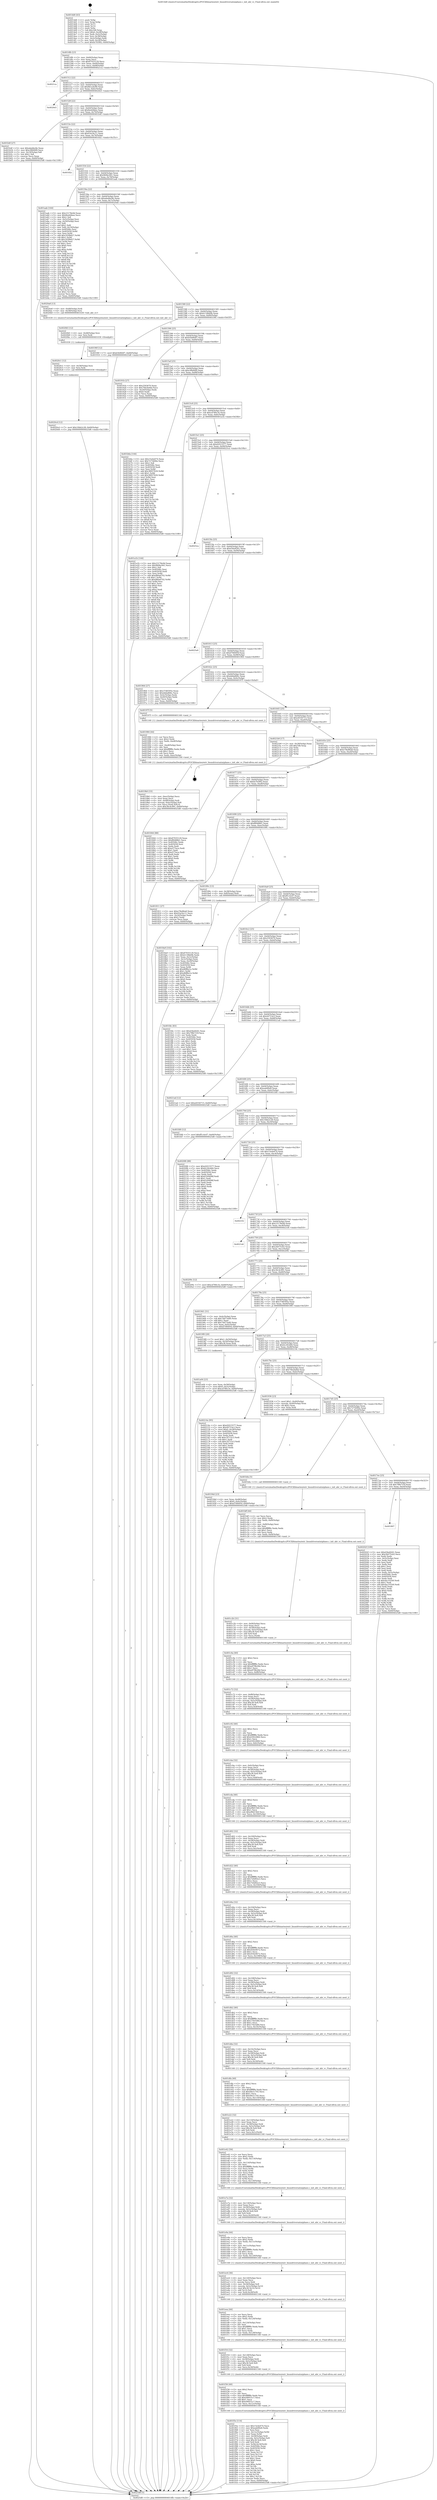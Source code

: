 digraph "0x4014d0" {
  label = "0x4014d0 (/mnt/c/Users/mathe/Desktop/tcc/POCII/binaries/extr_linuxdriversatmiphase.c_init_abr_vc_Final-ollvm.out::main(0))"
  labelloc = "t"
  node[shape=record]

  Entry [label="",width=0.3,height=0.3,shape=circle,fillcolor=black,style=filled]
  "0x4014fb" [label="{
     0x4014fb [23]\l
     | [instrs]\l
     &nbsp;&nbsp;0x4014fb \<+3\>: mov -0x60(%rbp),%eax\l
     &nbsp;&nbsp;0x4014fe \<+2\>: mov %eax,%ecx\l
     &nbsp;&nbsp;0x401500 \<+6\>: sub $0x87935129,%ecx\l
     &nbsp;&nbsp;0x401506 \<+3\>: mov %eax,-0x64(%rbp)\l
     &nbsp;&nbsp;0x401509 \<+3\>: mov %ecx,-0x68(%rbp)\l
     &nbsp;&nbsp;0x40150c \<+6\>: je 00000000004021ca \<main+0xcfa\>\l
  }"]
  "0x4021ca" [label="{
     0x4021ca\l
  }", style=dashed]
  "0x401512" [label="{
     0x401512 [22]\l
     | [instrs]\l
     &nbsp;&nbsp;0x401512 \<+5\>: jmp 0000000000401517 \<main+0x47\>\l
     &nbsp;&nbsp;0x401517 \<+3\>: mov -0x64(%rbp),%eax\l
     &nbsp;&nbsp;0x40151a \<+5\>: sub $0x8b1a4e90,%eax\l
     &nbsp;&nbsp;0x40151f \<+3\>: mov %eax,-0x6c(%rbp)\l
     &nbsp;&nbsp;0x401522 \<+6\>: je 00000000004020e5 \<main+0xc15\>\l
  }"]
  Exit [label="",width=0.3,height=0.3,shape=circle,fillcolor=black,style=filled,peripheries=2]
  "0x4020e5" [label="{
     0x4020e5\l
  }", style=dashed]
  "0x401528" [label="{
     0x401528 [22]\l
     | [instrs]\l
     &nbsp;&nbsp;0x401528 \<+5\>: jmp 000000000040152d \<main+0x5d\>\l
     &nbsp;&nbsp;0x40152d \<+3\>: mov -0x64(%rbp),%eax\l
     &nbsp;&nbsp;0x401530 \<+5\>: sub $0x8ee64bee,%eax\l
     &nbsp;&nbsp;0x401535 \<+3\>: mov %eax,-0x70(%rbp)\l
     &nbsp;&nbsp;0x401538 \<+6\>: je 0000000000401b4f \<main+0x67f\>\l
  }"]
  "0x4020cd" [label="{
     0x4020cd [12]\l
     | [instrs]\l
     &nbsp;&nbsp;0x4020cd \<+7\>: movl $0x10bb2c28,-0x60(%rbp)\l
     &nbsp;&nbsp;0x4020d4 \<+5\>: jmp 00000000004025d8 \<main+0x1108\>\l
  }"]
  "0x401b4f" [label="{
     0x401b4f [27]\l
     | [instrs]\l
     &nbsp;&nbsp;0x401b4f \<+5\>: mov $0xabebbc8e,%eax\l
     &nbsp;&nbsp;0x401b54 \<+5\>: mov $0xc9fb90f9,%ecx\l
     &nbsp;&nbsp;0x401b59 \<+3\>: mov -0x19(%rbp),%dl\l
     &nbsp;&nbsp;0x401b5c \<+3\>: test $0x1,%dl\l
     &nbsp;&nbsp;0x401b5f \<+3\>: cmovne %ecx,%eax\l
     &nbsp;&nbsp;0x401b62 \<+3\>: mov %eax,-0x60(%rbp)\l
     &nbsp;&nbsp;0x401b65 \<+5\>: jmp 00000000004025d8 \<main+0x1108\>\l
  }"]
  "0x40153e" [label="{
     0x40153e [22]\l
     | [instrs]\l
     &nbsp;&nbsp;0x40153e \<+5\>: jmp 0000000000401543 \<main+0x73\>\l
     &nbsp;&nbsp;0x401543 \<+3\>: mov -0x64(%rbp),%eax\l
     &nbsp;&nbsp;0x401546 \<+5\>: sub $0x93a54c11,%eax\l
     &nbsp;&nbsp;0x40154b \<+3\>: mov %eax,-0x74(%rbp)\l
     &nbsp;&nbsp;0x40154e \<+6\>: je 000000000040182c \<main+0x35c\>\l
  }"]
  "0x4020c1" [label="{
     0x4020c1 [12]\l
     | [instrs]\l
     &nbsp;&nbsp;0x4020c1 \<+4\>: mov -0x58(%rbp),%rsi\l
     &nbsp;&nbsp;0x4020c5 \<+3\>: mov %rsi,%rdi\l
     &nbsp;&nbsp;0x4020c8 \<+5\>: call 0000000000401030 \<free@plt\>\l
     | [calls]\l
     &nbsp;&nbsp;0x401030 \{1\} (unknown)\l
  }"]
  "0x40182c" [label="{
     0x40182c\l
  }", style=dashed]
  "0x401554" [label="{
     0x401554 [22]\l
     | [instrs]\l
     &nbsp;&nbsp;0x401554 \<+5\>: jmp 0000000000401559 \<main+0x89\>\l
     &nbsp;&nbsp;0x401559 \<+3\>: mov -0x64(%rbp),%eax\l
     &nbsp;&nbsp;0x40155c \<+5\>: sub $0x960bc941,%eax\l
     &nbsp;&nbsp;0x401561 \<+3\>: mov %eax,-0x78(%rbp)\l
     &nbsp;&nbsp;0x401564 \<+6\>: je 0000000000401aab \<main+0x5db\>\l
  }"]
  "0x4020b5" [label="{
     0x4020b5 [12]\l
     | [instrs]\l
     &nbsp;&nbsp;0x4020b5 \<+4\>: mov -0x48(%rbp),%rsi\l
     &nbsp;&nbsp;0x4020b9 \<+3\>: mov %rsi,%rdi\l
     &nbsp;&nbsp;0x4020bc \<+5\>: call 0000000000401030 \<free@plt\>\l
     | [calls]\l
     &nbsp;&nbsp;0x401030 \{1\} (unknown)\l
  }"]
  "0x401aab" [label="{
     0x401aab [164]\l
     | [instrs]\l
     &nbsp;&nbsp;0x401aab \<+5\>: mov $0x23178e9d,%eax\l
     &nbsp;&nbsp;0x401ab0 \<+5\>: mov $0x8ee64bee,%ecx\l
     &nbsp;&nbsp;0x401ab5 \<+2\>: mov $0x1,%dl\l
     &nbsp;&nbsp;0x401ab7 \<+3\>: mov -0x5c(%rbp),%esi\l
     &nbsp;&nbsp;0x401aba \<+3\>: cmp -0x50(%rbp),%esi\l
     &nbsp;&nbsp;0x401abd \<+4\>: setl %dil\l
     &nbsp;&nbsp;0x401ac1 \<+4\>: and $0x1,%dil\l
     &nbsp;&nbsp;0x401ac5 \<+4\>: mov %dil,-0x19(%rbp)\l
     &nbsp;&nbsp;0x401ac9 \<+7\>: mov 0x40506c,%esi\l
     &nbsp;&nbsp;0x401ad0 \<+8\>: mov 0x405058,%r8d\l
     &nbsp;&nbsp;0x401ad8 \<+3\>: mov %esi,%r9d\l
     &nbsp;&nbsp;0x401adb \<+7\>: add $0x165f8d27,%r9d\l
     &nbsp;&nbsp;0x401ae2 \<+4\>: sub $0x1,%r9d\l
     &nbsp;&nbsp;0x401ae6 \<+7\>: sub $0x165f8d27,%r9d\l
     &nbsp;&nbsp;0x401aed \<+4\>: imul %r9d,%esi\l
     &nbsp;&nbsp;0x401af1 \<+3\>: and $0x1,%esi\l
     &nbsp;&nbsp;0x401af4 \<+3\>: cmp $0x0,%esi\l
     &nbsp;&nbsp;0x401af7 \<+4\>: sete %dil\l
     &nbsp;&nbsp;0x401afb \<+4\>: cmp $0xa,%r8d\l
     &nbsp;&nbsp;0x401aff \<+4\>: setl %r10b\l
     &nbsp;&nbsp;0x401b03 \<+3\>: mov %dil,%r11b\l
     &nbsp;&nbsp;0x401b06 \<+4\>: xor $0xff,%r11b\l
     &nbsp;&nbsp;0x401b0a \<+3\>: mov %r10b,%bl\l
     &nbsp;&nbsp;0x401b0d \<+3\>: xor $0xff,%bl\l
     &nbsp;&nbsp;0x401b10 \<+3\>: xor $0x0,%dl\l
     &nbsp;&nbsp;0x401b13 \<+3\>: mov %r11b,%r14b\l
     &nbsp;&nbsp;0x401b16 \<+4\>: and $0x0,%r14b\l
     &nbsp;&nbsp;0x401b1a \<+3\>: and %dl,%dil\l
     &nbsp;&nbsp;0x401b1d \<+3\>: mov %bl,%r15b\l
     &nbsp;&nbsp;0x401b20 \<+4\>: and $0x0,%r15b\l
     &nbsp;&nbsp;0x401b24 \<+3\>: and %dl,%r10b\l
     &nbsp;&nbsp;0x401b27 \<+3\>: or %dil,%r14b\l
     &nbsp;&nbsp;0x401b2a \<+3\>: or %r10b,%r15b\l
     &nbsp;&nbsp;0x401b2d \<+3\>: xor %r15b,%r14b\l
     &nbsp;&nbsp;0x401b30 \<+3\>: or %bl,%r11b\l
     &nbsp;&nbsp;0x401b33 \<+4\>: xor $0xff,%r11b\l
     &nbsp;&nbsp;0x401b37 \<+3\>: or $0x0,%dl\l
     &nbsp;&nbsp;0x401b3a \<+3\>: and %dl,%r11b\l
     &nbsp;&nbsp;0x401b3d \<+3\>: or %r11b,%r14b\l
     &nbsp;&nbsp;0x401b40 \<+4\>: test $0x1,%r14b\l
     &nbsp;&nbsp;0x401b44 \<+3\>: cmovne %ecx,%eax\l
     &nbsp;&nbsp;0x401b47 \<+3\>: mov %eax,-0x60(%rbp)\l
     &nbsp;&nbsp;0x401b4a \<+5\>: jmp 00000000004025d8 \<main+0x1108\>\l
  }"]
  "0x40156a" [label="{
     0x40156a [22]\l
     | [instrs]\l
     &nbsp;&nbsp;0x40156a \<+5\>: jmp 000000000040156f \<main+0x9f\>\l
     &nbsp;&nbsp;0x40156f \<+3\>: mov -0x64(%rbp),%eax\l
     &nbsp;&nbsp;0x401572 \<+5\>: sub $0xabebbc8e,%eax\l
     &nbsp;&nbsp;0x401577 \<+3\>: mov %eax,-0x7c(%rbp)\l
     &nbsp;&nbsp;0x40157a \<+6\>: je 00000000004020a8 \<main+0xbd8\>\l
  }"]
  "0x401807" [label="{
     0x401807\l
  }", style=dashed]
  "0x4020a8" [label="{
     0x4020a8 [13]\l
     | [instrs]\l
     &nbsp;&nbsp;0x4020a8 \<+4\>: mov -0x48(%rbp),%rdi\l
     &nbsp;&nbsp;0x4020ac \<+4\>: mov -0x58(%rbp),%rsi\l
     &nbsp;&nbsp;0x4020b0 \<+5\>: call 0000000000401430 \<init_abr_vc\>\l
     | [calls]\l
     &nbsp;&nbsp;0x401430 \{1\} (/mnt/c/Users/mathe/Desktop/tcc/POCII/binaries/extr_linuxdriversatmiphase.c_init_abr_vc_Final-ollvm.out::init_abr_vc)\l
  }"]
  "0x401580" [label="{
     0x401580 [22]\l
     | [instrs]\l
     &nbsp;&nbsp;0x401580 \<+5\>: jmp 0000000000401585 \<main+0xb5\>\l
     &nbsp;&nbsp;0x401585 \<+3\>: mov -0x64(%rbp),%eax\l
     &nbsp;&nbsp;0x401588 \<+5\>: sub $0xb118bb9b,%eax\l
     &nbsp;&nbsp;0x40158d \<+3\>: mov %eax,-0x80(%rbp)\l
     &nbsp;&nbsp;0x401590 \<+6\>: je 000000000040190f \<main+0x43f\>\l
  }"]
  "0x40202f" [label="{
     0x40202f [109]\l
     | [instrs]\l
     &nbsp;&nbsp;0x40202f \<+5\>: mov $0xd3be8261,%eax\l
     &nbsp;&nbsp;0x402034 \<+5\>: mov $0x2b075cb5,%ecx\l
     &nbsp;&nbsp;0x402039 \<+2\>: xor %edx,%edx\l
     &nbsp;&nbsp;0x40203b \<+3\>: mov -0x5c(%rbp),%esi\l
     &nbsp;&nbsp;0x40203e \<+2\>: mov %edx,%edi\l
     &nbsp;&nbsp;0x402040 \<+2\>: sub %esi,%edi\l
     &nbsp;&nbsp;0x402042 \<+2\>: mov %edx,%esi\l
     &nbsp;&nbsp;0x402044 \<+3\>: sub $0x1,%esi\l
     &nbsp;&nbsp;0x402047 \<+2\>: add %esi,%edi\l
     &nbsp;&nbsp;0x402049 \<+2\>: sub %edi,%edx\l
     &nbsp;&nbsp;0x40204b \<+3\>: mov %edx,-0x5c(%rbp)\l
     &nbsp;&nbsp;0x40204e \<+7\>: mov 0x40506c,%edx\l
     &nbsp;&nbsp;0x402055 \<+7\>: mov 0x405058,%esi\l
     &nbsp;&nbsp;0x40205c \<+2\>: mov %edx,%edi\l
     &nbsp;&nbsp;0x40205e \<+6\>: sub $0x4ac101b9,%edi\l
     &nbsp;&nbsp;0x402064 \<+3\>: sub $0x1,%edi\l
     &nbsp;&nbsp;0x402067 \<+6\>: add $0x4ac101b9,%edi\l
     &nbsp;&nbsp;0x40206d \<+3\>: imul %edi,%edx\l
     &nbsp;&nbsp;0x402070 \<+3\>: and $0x1,%edx\l
     &nbsp;&nbsp;0x402073 \<+3\>: cmp $0x0,%edx\l
     &nbsp;&nbsp;0x402076 \<+4\>: sete %r8b\l
     &nbsp;&nbsp;0x40207a \<+3\>: cmp $0xa,%esi\l
     &nbsp;&nbsp;0x40207d \<+4\>: setl %r9b\l
     &nbsp;&nbsp;0x402081 \<+3\>: mov %r8b,%r10b\l
     &nbsp;&nbsp;0x402084 \<+3\>: and %r9b,%r10b\l
     &nbsp;&nbsp;0x402087 \<+3\>: xor %r9b,%r8b\l
     &nbsp;&nbsp;0x40208a \<+3\>: or %r8b,%r10b\l
     &nbsp;&nbsp;0x40208d \<+4\>: test $0x1,%r10b\l
     &nbsp;&nbsp;0x402091 \<+3\>: cmovne %ecx,%eax\l
     &nbsp;&nbsp;0x402094 \<+3\>: mov %eax,-0x60(%rbp)\l
     &nbsp;&nbsp;0x402097 \<+5\>: jmp 00000000004025d8 \<main+0x1108\>\l
  }"]
  "0x40190f" [label="{
     0x40190f [12]\l
     | [instrs]\l
     &nbsp;&nbsp;0x40190f \<+7\>: movl $0xb5b964f7,-0x60(%rbp)\l
     &nbsp;&nbsp;0x401916 \<+5\>: jmp 00000000004025d8 \<main+0x1108\>\l
  }"]
  "0x401596" [label="{
     0x401596 [25]\l
     | [instrs]\l
     &nbsp;&nbsp;0x401596 \<+5\>: jmp 000000000040159b \<main+0xcb\>\l
     &nbsp;&nbsp;0x40159b \<+3\>: mov -0x64(%rbp),%eax\l
     &nbsp;&nbsp;0x40159e \<+5\>: sub $0xb5b964f7,%eax\l
     &nbsp;&nbsp;0x4015a3 \<+6\>: mov %eax,-0x84(%rbp)\l
     &nbsp;&nbsp;0x4015a9 \<+6\>: je 000000000040191b \<main+0x44b\>\l
  }"]
  "0x401f5e" [label="{
     0x401f5e [114]\l
     | [instrs]\l
     &nbsp;&nbsp;0x401f5e \<+5\>: mov $0x15e4e674,%ecx\l
     &nbsp;&nbsp;0x401f63 \<+5\>: mov $0xeab89e8,%edx\l
     &nbsp;&nbsp;0x401f68 \<+2\>: xor %esi,%esi\l
     &nbsp;&nbsp;0x401f6a \<+7\>: mov -0x12c(%rbp),%r9d\l
     &nbsp;&nbsp;0x401f71 \<+4\>: imul %eax,%r9d\l
     &nbsp;&nbsp;0x401f75 \<+4\>: mov -0x58(%rbp),%rdi\l
     &nbsp;&nbsp;0x401f79 \<+4\>: movslq -0x5c(%rbp),%r8\l
     &nbsp;&nbsp;0x401f7d \<+4\>: imul $0x38,%r8,%r8\l
     &nbsp;&nbsp;0x401f81 \<+3\>: add %r8,%rdi\l
     &nbsp;&nbsp;0x401f84 \<+4\>: mov %r9d,0x34(%rdi)\l
     &nbsp;&nbsp;0x401f88 \<+7\>: mov 0x40506c,%eax\l
     &nbsp;&nbsp;0x401f8f \<+8\>: mov 0x405058,%r9d\l
     &nbsp;&nbsp;0x401f97 \<+3\>: sub $0x1,%esi\l
     &nbsp;&nbsp;0x401f9a \<+3\>: mov %eax,%r11d\l
     &nbsp;&nbsp;0x401f9d \<+3\>: add %esi,%r11d\l
     &nbsp;&nbsp;0x401fa0 \<+4\>: imul %r11d,%eax\l
     &nbsp;&nbsp;0x401fa4 \<+3\>: and $0x1,%eax\l
     &nbsp;&nbsp;0x401fa7 \<+3\>: cmp $0x0,%eax\l
     &nbsp;&nbsp;0x401faa \<+3\>: sete %bl\l
     &nbsp;&nbsp;0x401fad \<+4\>: cmp $0xa,%r9d\l
     &nbsp;&nbsp;0x401fb1 \<+4\>: setl %r14b\l
     &nbsp;&nbsp;0x401fb5 \<+3\>: mov %bl,%r15b\l
     &nbsp;&nbsp;0x401fb8 \<+3\>: and %r14b,%r15b\l
     &nbsp;&nbsp;0x401fbb \<+3\>: xor %r14b,%bl\l
     &nbsp;&nbsp;0x401fbe \<+3\>: or %bl,%r15b\l
     &nbsp;&nbsp;0x401fc1 \<+4\>: test $0x1,%r15b\l
     &nbsp;&nbsp;0x401fc5 \<+3\>: cmovne %edx,%ecx\l
     &nbsp;&nbsp;0x401fc8 \<+3\>: mov %ecx,-0x60(%rbp)\l
     &nbsp;&nbsp;0x401fcb \<+5\>: jmp 00000000004025d8 \<main+0x1108\>\l
  }"]
  "0x40191b" [label="{
     0x40191b [27]\l
     | [instrs]\l
     &nbsp;&nbsp;0x40191b \<+5\>: mov $0x2593670,%eax\l
     &nbsp;&nbsp;0x401920 \<+5\>: mov $0x70b2bd4d,%ecx\l
     &nbsp;&nbsp;0x401925 \<+3\>: mov -0x20(%rbp),%edx\l
     &nbsp;&nbsp;0x401928 \<+3\>: cmp $0x0,%edx\l
     &nbsp;&nbsp;0x40192b \<+3\>: cmove %ecx,%eax\l
     &nbsp;&nbsp;0x40192e \<+3\>: mov %eax,-0x60(%rbp)\l
     &nbsp;&nbsp;0x401931 \<+5\>: jmp 00000000004025d8 \<main+0x1108\>\l
  }"]
  "0x4015af" [label="{
     0x4015af [25]\l
     | [instrs]\l
     &nbsp;&nbsp;0x4015af \<+5\>: jmp 00000000004015b4 \<main+0xe4\>\l
     &nbsp;&nbsp;0x4015b4 \<+3\>: mov -0x64(%rbp),%eax\l
     &nbsp;&nbsp;0x4015b7 \<+5\>: sub $0xc9fb90f9,%eax\l
     &nbsp;&nbsp;0x4015bc \<+6\>: mov %eax,-0x88(%rbp)\l
     &nbsp;&nbsp;0x4015c2 \<+6\>: je 0000000000401b6a \<main+0x69a\>\l
  }"]
  "0x401f36" [label="{
     0x401f36 [40]\l
     | [instrs]\l
     &nbsp;&nbsp;0x401f36 \<+5\>: mov $0x2,%ecx\l
     &nbsp;&nbsp;0x401f3b \<+1\>: cltd\l
     &nbsp;&nbsp;0x401f3c \<+2\>: idiv %ecx\l
     &nbsp;&nbsp;0x401f3e \<+6\>: imul $0xfffffffe,%edx,%ecx\l
     &nbsp;&nbsp;0x401f44 \<+6\>: sub $0xe90031c7,%ecx\l
     &nbsp;&nbsp;0x401f4a \<+3\>: add $0x1,%ecx\l
     &nbsp;&nbsp;0x401f4d \<+6\>: add $0xe90031c7,%ecx\l
     &nbsp;&nbsp;0x401f53 \<+6\>: mov %ecx,-0x12c(%rbp)\l
     &nbsp;&nbsp;0x401f59 \<+5\>: call 0000000000401160 \<next_i\>\l
     | [calls]\l
     &nbsp;&nbsp;0x401160 \{1\} (/mnt/c/Users/mathe/Desktop/tcc/POCII/binaries/extr_linuxdriversatmiphase.c_init_abr_vc_Final-ollvm.out::next_i)\l
  }"]
  "0x401b6a" [label="{
     0x401b6a [144]\l
     | [instrs]\l
     &nbsp;&nbsp;0x401b6a \<+5\>: mov $0x15e4e674,%eax\l
     &nbsp;&nbsp;0x401b6f \<+5\>: mov $0x7275690e,%ecx\l
     &nbsp;&nbsp;0x401b74 \<+2\>: mov $0x1,%dl\l
     &nbsp;&nbsp;0x401b76 \<+7\>: mov 0x40506c,%esi\l
     &nbsp;&nbsp;0x401b7d \<+7\>: mov 0x405058,%edi\l
     &nbsp;&nbsp;0x401b84 \<+3\>: mov %esi,%r8d\l
     &nbsp;&nbsp;0x401b87 \<+7\>: add $0x38957b50,%r8d\l
     &nbsp;&nbsp;0x401b8e \<+4\>: sub $0x1,%r8d\l
     &nbsp;&nbsp;0x401b92 \<+7\>: sub $0x38957b50,%r8d\l
     &nbsp;&nbsp;0x401b99 \<+4\>: imul %r8d,%esi\l
     &nbsp;&nbsp;0x401b9d \<+3\>: and $0x1,%esi\l
     &nbsp;&nbsp;0x401ba0 \<+3\>: cmp $0x0,%esi\l
     &nbsp;&nbsp;0x401ba3 \<+4\>: sete %r9b\l
     &nbsp;&nbsp;0x401ba7 \<+3\>: cmp $0xa,%edi\l
     &nbsp;&nbsp;0x401baa \<+4\>: setl %r10b\l
     &nbsp;&nbsp;0x401bae \<+3\>: mov %r9b,%r11b\l
     &nbsp;&nbsp;0x401bb1 \<+4\>: xor $0xff,%r11b\l
     &nbsp;&nbsp;0x401bb5 \<+3\>: mov %r10b,%bl\l
     &nbsp;&nbsp;0x401bb8 \<+3\>: xor $0xff,%bl\l
     &nbsp;&nbsp;0x401bbb \<+3\>: xor $0x0,%dl\l
     &nbsp;&nbsp;0x401bbe \<+3\>: mov %r11b,%r14b\l
     &nbsp;&nbsp;0x401bc1 \<+4\>: and $0x0,%r14b\l
     &nbsp;&nbsp;0x401bc5 \<+3\>: and %dl,%r9b\l
     &nbsp;&nbsp;0x401bc8 \<+3\>: mov %bl,%r15b\l
     &nbsp;&nbsp;0x401bcb \<+4\>: and $0x0,%r15b\l
     &nbsp;&nbsp;0x401bcf \<+3\>: and %dl,%r10b\l
     &nbsp;&nbsp;0x401bd2 \<+3\>: or %r9b,%r14b\l
     &nbsp;&nbsp;0x401bd5 \<+3\>: or %r10b,%r15b\l
     &nbsp;&nbsp;0x401bd8 \<+3\>: xor %r15b,%r14b\l
     &nbsp;&nbsp;0x401bdb \<+3\>: or %bl,%r11b\l
     &nbsp;&nbsp;0x401bde \<+4\>: xor $0xff,%r11b\l
     &nbsp;&nbsp;0x401be2 \<+3\>: or $0x0,%dl\l
     &nbsp;&nbsp;0x401be5 \<+3\>: and %dl,%r11b\l
     &nbsp;&nbsp;0x401be8 \<+3\>: or %r11b,%r14b\l
     &nbsp;&nbsp;0x401beb \<+4\>: test $0x1,%r14b\l
     &nbsp;&nbsp;0x401bef \<+3\>: cmovne %ecx,%eax\l
     &nbsp;&nbsp;0x401bf2 \<+3\>: mov %eax,-0x60(%rbp)\l
     &nbsp;&nbsp;0x401bf5 \<+5\>: jmp 00000000004025d8 \<main+0x1108\>\l
  }"]
  "0x4015c8" [label="{
     0x4015c8 [25]\l
     | [instrs]\l
     &nbsp;&nbsp;0x4015c8 \<+5\>: jmp 00000000004015cd \<main+0xfd\>\l
     &nbsp;&nbsp;0x4015cd \<+3\>: mov -0x64(%rbp),%eax\l
     &nbsp;&nbsp;0x4015d0 \<+5\>: sub $0xcd780c3e,%eax\l
     &nbsp;&nbsp;0x4015d5 \<+6\>: mov %eax,-0x8c(%rbp)\l
     &nbsp;&nbsp;0x4015db \<+6\>: je 0000000000401a1b \<main+0x54b\>\l
  }"]
  "0x401f16" [label="{
     0x401f16 [32]\l
     | [instrs]\l
     &nbsp;&nbsp;0x401f16 \<+6\>: mov -0x128(%rbp),%ecx\l
     &nbsp;&nbsp;0x401f1c \<+3\>: imul %eax,%ecx\l
     &nbsp;&nbsp;0x401f1f \<+4\>: mov -0x58(%rbp),%rdi\l
     &nbsp;&nbsp;0x401f23 \<+4\>: movslq -0x5c(%rbp),%r8\l
     &nbsp;&nbsp;0x401f27 \<+4\>: imul $0x38,%r8,%r8\l
     &nbsp;&nbsp;0x401f2b \<+3\>: add %r8,%rdi\l
     &nbsp;&nbsp;0x401f2e \<+3\>: mov %ecx,0x30(%rdi)\l
     &nbsp;&nbsp;0x401f31 \<+5\>: call 0000000000401160 \<next_i\>\l
     | [calls]\l
     &nbsp;&nbsp;0x401160 \{1\} (/mnt/c/Users/mathe/Desktop/tcc/POCII/binaries/extr_linuxdriversatmiphase.c_init_abr_vc_Final-ollvm.out::next_i)\l
  }"]
  "0x401a1b" [label="{
     0x401a1b [144]\l
     | [instrs]\l
     &nbsp;&nbsp;0x401a1b \<+5\>: mov $0x23178e9d,%eax\l
     &nbsp;&nbsp;0x401a20 \<+5\>: mov $0x960bc941,%ecx\l
     &nbsp;&nbsp;0x401a25 \<+2\>: mov $0x1,%dl\l
     &nbsp;&nbsp;0x401a27 \<+7\>: mov 0x40506c,%esi\l
     &nbsp;&nbsp;0x401a2e \<+7\>: mov 0x405058,%edi\l
     &nbsp;&nbsp;0x401a35 \<+3\>: mov %esi,%r8d\l
     &nbsp;&nbsp;0x401a38 \<+7\>: add $0xd80ad702,%r8d\l
     &nbsp;&nbsp;0x401a3f \<+4\>: sub $0x1,%r8d\l
     &nbsp;&nbsp;0x401a43 \<+7\>: sub $0xd80ad702,%r8d\l
     &nbsp;&nbsp;0x401a4a \<+4\>: imul %r8d,%esi\l
     &nbsp;&nbsp;0x401a4e \<+3\>: and $0x1,%esi\l
     &nbsp;&nbsp;0x401a51 \<+3\>: cmp $0x0,%esi\l
     &nbsp;&nbsp;0x401a54 \<+4\>: sete %r9b\l
     &nbsp;&nbsp;0x401a58 \<+3\>: cmp $0xa,%edi\l
     &nbsp;&nbsp;0x401a5b \<+4\>: setl %r10b\l
     &nbsp;&nbsp;0x401a5f \<+3\>: mov %r9b,%r11b\l
     &nbsp;&nbsp;0x401a62 \<+4\>: xor $0xff,%r11b\l
     &nbsp;&nbsp;0x401a66 \<+3\>: mov %r10b,%bl\l
     &nbsp;&nbsp;0x401a69 \<+3\>: xor $0xff,%bl\l
     &nbsp;&nbsp;0x401a6c \<+3\>: xor $0x0,%dl\l
     &nbsp;&nbsp;0x401a6f \<+3\>: mov %r11b,%r14b\l
     &nbsp;&nbsp;0x401a72 \<+4\>: and $0x0,%r14b\l
     &nbsp;&nbsp;0x401a76 \<+3\>: and %dl,%r9b\l
     &nbsp;&nbsp;0x401a79 \<+3\>: mov %bl,%r15b\l
     &nbsp;&nbsp;0x401a7c \<+4\>: and $0x0,%r15b\l
     &nbsp;&nbsp;0x401a80 \<+3\>: and %dl,%r10b\l
     &nbsp;&nbsp;0x401a83 \<+3\>: or %r9b,%r14b\l
     &nbsp;&nbsp;0x401a86 \<+3\>: or %r10b,%r15b\l
     &nbsp;&nbsp;0x401a89 \<+3\>: xor %r15b,%r14b\l
     &nbsp;&nbsp;0x401a8c \<+3\>: or %bl,%r11b\l
     &nbsp;&nbsp;0x401a8f \<+4\>: xor $0xff,%r11b\l
     &nbsp;&nbsp;0x401a93 \<+3\>: or $0x0,%dl\l
     &nbsp;&nbsp;0x401a96 \<+3\>: and %dl,%r11b\l
     &nbsp;&nbsp;0x401a99 \<+3\>: or %r11b,%r14b\l
     &nbsp;&nbsp;0x401a9c \<+4\>: test $0x1,%r14b\l
     &nbsp;&nbsp;0x401aa0 \<+3\>: cmovne %ecx,%eax\l
     &nbsp;&nbsp;0x401aa3 \<+3\>: mov %eax,-0x60(%rbp)\l
     &nbsp;&nbsp;0x401aa6 \<+5\>: jmp 00000000004025d8 \<main+0x1108\>\l
  }"]
  "0x4015e1" [label="{
     0x4015e1 [25]\l
     | [instrs]\l
     &nbsp;&nbsp;0x4015e1 \<+5\>: jmp 00000000004015e6 \<main+0x116\>\l
     &nbsp;&nbsp;0x4015e6 \<+3\>: mov -0x64(%rbp),%eax\l
     &nbsp;&nbsp;0x4015e9 \<+5\>: sub $0xd2015577,%eax\l
     &nbsp;&nbsp;0x4015ee \<+6\>: mov %eax,-0x90(%rbp)\l
     &nbsp;&nbsp;0x4015f4 \<+6\>: je 00000000004025ca \<main+0x10fa\>\l
  }"]
  "0x401eea" [label="{
     0x401eea [44]\l
     | [instrs]\l
     &nbsp;&nbsp;0x401eea \<+2\>: xor %ecx,%ecx\l
     &nbsp;&nbsp;0x401eec \<+5\>: mov $0x2,%edx\l
     &nbsp;&nbsp;0x401ef1 \<+6\>: mov %edx,-0x124(%rbp)\l
     &nbsp;&nbsp;0x401ef7 \<+1\>: cltd\l
     &nbsp;&nbsp;0x401ef8 \<+6\>: mov -0x124(%rbp),%esi\l
     &nbsp;&nbsp;0x401efe \<+2\>: idiv %esi\l
     &nbsp;&nbsp;0x401f00 \<+6\>: imul $0xfffffffe,%edx,%edx\l
     &nbsp;&nbsp;0x401f06 \<+3\>: sub $0x1,%ecx\l
     &nbsp;&nbsp;0x401f09 \<+2\>: sub %ecx,%edx\l
     &nbsp;&nbsp;0x401f0b \<+6\>: mov %edx,-0x128(%rbp)\l
     &nbsp;&nbsp;0x401f11 \<+5\>: call 0000000000401160 \<next_i\>\l
     | [calls]\l
     &nbsp;&nbsp;0x401160 \{1\} (/mnt/c/Users/mathe/Desktop/tcc/POCII/binaries/extr_linuxdriversatmiphase.c_init_abr_vc_Final-ollvm.out::next_i)\l
  }"]
  "0x4025ca" [label="{
     0x4025ca\l
  }", style=dashed]
  "0x4015fa" [label="{
     0x4015fa [25]\l
     | [instrs]\l
     &nbsp;&nbsp;0x4015fa \<+5\>: jmp 00000000004015ff \<main+0x12f\>\l
     &nbsp;&nbsp;0x4015ff \<+3\>: mov -0x64(%rbp),%eax\l
     &nbsp;&nbsp;0x401602 \<+5\>: sub $0xd3be8261,%eax\l
     &nbsp;&nbsp;0x401607 \<+6\>: mov %eax,-0x94(%rbp)\l
     &nbsp;&nbsp;0x40160d \<+6\>: je 00000000004025a9 \<main+0x10d9\>\l
  }"]
  "0x401ec6" [label="{
     0x401ec6 [36]\l
     | [instrs]\l
     &nbsp;&nbsp;0x401ec6 \<+6\>: mov -0x120(%rbp),%ecx\l
     &nbsp;&nbsp;0x401ecc \<+3\>: imul %eax,%ecx\l
     &nbsp;&nbsp;0x401ecf \<+3\>: movslq %ecx,%rdi\l
     &nbsp;&nbsp;0x401ed2 \<+4\>: mov -0x58(%rbp),%r8\l
     &nbsp;&nbsp;0x401ed6 \<+4\>: movslq -0x5c(%rbp),%r10\l
     &nbsp;&nbsp;0x401eda \<+4\>: imul $0x38,%r10,%r10\l
     &nbsp;&nbsp;0x401ede \<+3\>: add %r10,%r8\l
     &nbsp;&nbsp;0x401ee1 \<+4\>: mov %rdi,0x28(%r8)\l
     &nbsp;&nbsp;0x401ee5 \<+5\>: call 0000000000401160 \<next_i\>\l
     | [calls]\l
     &nbsp;&nbsp;0x401160 \{1\} (/mnt/c/Users/mathe/Desktop/tcc/POCII/binaries/extr_linuxdriversatmiphase.c_init_abr_vc_Final-ollvm.out::next_i)\l
  }"]
  "0x4025a9" [label="{
     0x4025a9\l
  }", style=dashed]
  "0x401613" [label="{
     0x401613 [25]\l
     | [instrs]\l
     &nbsp;&nbsp;0x401613 \<+5\>: jmp 0000000000401618 \<main+0x148\>\l
     &nbsp;&nbsp;0x401618 \<+3\>: mov -0x64(%rbp),%eax\l
     &nbsp;&nbsp;0x40161b \<+5\>: sub $0xd708495f,%eax\l
     &nbsp;&nbsp;0x401620 \<+6\>: mov %eax,-0x98(%rbp)\l
     &nbsp;&nbsp;0x401626 \<+6\>: je 0000000000401964 \<main+0x494\>\l
  }"]
  "0x401e9a" [label="{
     0x401e9a [44]\l
     | [instrs]\l
     &nbsp;&nbsp;0x401e9a \<+2\>: xor %ecx,%ecx\l
     &nbsp;&nbsp;0x401e9c \<+5\>: mov $0x2,%edx\l
     &nbsp;&nbsp;0x401ea1 \<+6\>: mov %edx,-0x11c(%rbp)\l
     &nbsp;&nbsp;0x401ea7 \<+1\>: cltd\l
     &nbsp;&nbsp;0x401ea8 \<+6\>: mov -0x11c(%rbp),%esi\l
     &nbsp;&nbsp;0x401eae \<+2\>: idiv %esi\l
     &nbsp;&nbsp;0x401eb0 \<+6\>: imul $0xfffffffe,%edx,%edx\l
     &nbsp;&nbsp;0x401eb6 \<+3\>: sub $0x1,%ecx\l
     &nbsp;&nbsp;0x401eb9 \<+2\>: sub %ecx,%edx\l
     &nbsp;&nbsp;0x401ebb \<+6\>: mov %edx,-0x120(%rbp)\l
     &nbsp;&nbsp;0x401ec1 \<+5\>: call 0000000000401160 \<next_i\>\l
     | [calls]\l
     &nbsp;&nbsp;0x401160 \{1\} (/mnt/c/Users/mathe/Desktop/tcc/POCII/binaries/extr_linuxdriversatmiphase.c_init_abr_vc_Final-ollvm.out::next_i)\l
  }"]
  "0x401964" [label="{
     0x401964 [27]\l
     | [instrs]\l
     &nbsp;&nbsp;0x401964 \<+5\>: mov $0x37d6595e,%eax\l
     &nbsp;&nbsp;0x401969 \<+5\>: mov $0xddda866c,%ecx\l
     &nbsp;&nbsp;0x40196e \<+3\>: mov -0x4c(%rbp),%edx\l
     &nbsp;&nbsp;0x401971 \<+3\>: cmp -0x40(%rbp),%edx\l
     &nbsp;&nbsp;0x401974 \<+3\>: cmovl %ecx,%eax\l
     &nbsp;&nbsp;0x401977 \<+3\>: mov %eax,-0x60(%rbp)\l
     &nbsp;&nbsp;0x40197a \<+5\>: jmp 00000000004025d8 \<main+0x1108\>\l
  }"]
  "0x40162c" [label="{
     0x40162c [25]\l
     | [instrs]\l
     &nbsp;&nbsp;0x40162c \<+5\>: jmp 0000000000401631 \<main+0x161\>\l
     &nbsp;&nbsp;0x401631 \<+3\>: mov -0x64(%rbp),%eax\l
     &nbsp;&nbsp;0x401634 \<+5\>: sub $0xddda866c,%eax\l
     &nbsp;&nbsp;0x401639 \<+6\>: mov %eax,-0x9c(%rbp)\l
     &nbsp;&nbsp;0x40163f \<+6\>: je 000000000040197f \<main+0x4af\>\l
  }"]
  "0x401e7a" [label="{
     0x401e7a [32]\l
     | [instrs]\l
     &nbsp;&nbsp;0x401e7a \<+6\>: mov -0x118(%rbp),%ecx\l
     &nbsp;&nbsp;0x401e80 \<+3\>: imul %eax,%ecx\l
     &nbsp;&nbsp;0x401e83 \<+4\>: mov -0x58(%rbp),%rdi\l
     &nbsp;&nbsp;0x401e87 \<+4\>: movslq -0x5c(%rbp),%r8\l
     &nbsp;&nbsp;0x401e8b \<+4\>: imul $0x38,%r8,%r8\l
     &nbsp;&nbsp;0x401e8f \<+3\>: add %r8,%rdi\l
     &nbsp;&nbsp;0x401e92 \<+3\>: mov %ecx,0x20(%rdi)\l
     &nbsp;&nbsp;0x401e95 \<+5\>: call 0000000000401160 \<next_i\>\l
     | [calls]\l
     &nbsp;&nbsp;0x401160 \{1\} (/mnt/c/Users/mathe/Desktop/tcc/POCII/binaries/extr_linuxdriversatmiphase.c_init_abr_vc_Final-ollvm.out::next_i)\l
  }"]
  "0x40197f" [label="{
     0x40197f [5]\l
     | [instrs]\l
     &nbsp;&nbsp;0x40197f \<+5\>: call 0000000000401160 \<next_i\>\l
     | [calls]\l
     &nbsp;&nbsp;0x401160 \{1\} (/mnt/c/Users/mathe/Desktop/tcc/POCII/binaries/extr_linuxdriversatmiphase.c_init_abr_vc_Final-ollvm.out::next_i)\l
  }"]
  "0x401645" [label="{
     0x401645 [25]\l
     | [instrs]\l
     &nbsp;&nbsp;0x401645 \<+5\>: jmp 000000000040164a \<main+0x17a\>\l
     &nbsp;&nbsp;0x40164a \<+3\>: mov -0x64(%rbp),%eax\l
     &nbsp;&nbsp;0x40164d \<+5\>: sub $0xe6556715,%eax\l
     &nbsp;&nbsp;0x401652 \<+6\>: mov %eax,-0xa0(%rbp)\l
     &nbsp;&nbsp;0x401658 \<+6\>: je 00000000004021b9 \<main+0xce9\>\l
  }"]
  "0x401e42" [label="{
     0x401e42 [56]\l
     | [instrs]\l
     &nbsp;&nbsp;0x401e42 \<+2\>: xor %ecx,%ecx\l
     &nbsp;&nbsp;0x401e44 \<+5\>: mov $0x2,%edx\l
     &nbsp;&nbsp;0x401e49 \<+6\>: mov %edx,-0x114(%rbp)\l
     &nbsp;&nbsp;0x401e4f \<+1\>: cltd\l
     &nbsp;&nbsp;0x401e50 \<+6\>: mov -0x114(%rbp),%esi\l
     &nbsp;&nbsp;0x401e56 \<+2\>: idiv %esi\l
     &nbsp;&nbsp;0x401e58 \<+6\>: imul $0xfffffffe,%edx,%edx\l
     &nbsp;&nbsp;0x401e5e \<+3\>: mov %ecx,%r9d\l
     &nbsp;&nbsp;0x401e61 \<+3\>: sub %edx,%r9d\l
     &nbsp;&nbsp;0x401e64 \<+2\>: mov %ecx,%edx\l
     &nbsp;&nbsp;0x401e66 \<+3\>: sub $0x1,%edx\l
     &nbsp;&nbsp;0x401e69 \<+3\>: add %edx,%r9d\l
     &nbsp;&nbsp;0x401e6c \<+3\>: sub %r9d,%ecx\l
     &nbsp;&nbsp;0x401e6f \<+6\>: mov %ecx,-0x118(%rbp)\l
     &nbsp;&nbsp;0x401e75 \<+5\>: call 0000000000401160 \<next_i\>\l
     | [calls]\l
     &nbsp;&nbsp;0x401160 \{1\} (/mnt/c/Users/mathe/Desktop/tcc/POCII/binaries/extr_linuxdriversatmiphase.c_init_abr_vc_Final-ollvm.out::next_i)\l
  }"]
  "0x4021b9" [label="{
     0x4021b9 [17]\l
     | [instrs]\l
     &nbsp;&nbsp;0x4021b9 \<+3\>: mov -0x28(%rbp),%eax\l
     &nbsp;&nbsp;0x4021bc \<+7\>: add $0x168,%rsp\l
     &nbsp;&nbsp;0x4021c3 \<+1\>: pop %rbx\l
     &nbsp;&nbsp;0x4021c4 \<+2\>: pop %r14\l
     &nbsp;&nbsp;0x4021c6 \<+2\>: pop %r15\l
     &nbsp;&nbsp;0x4021c8 \<+1\>: pop %rbp\l
     &nbsp;&nbsp;0x4021c9 \<+1\>: ret\l
  }"]
  "0x40165e" [label="{
     0x40165e [25]\l
     | [instrs]\l
     &nbsp;&nbsp;0x40165e \<+5\>: jmp 0000000000401663 \<main+0x193\>\l
     &nbsp;&nbsp;0x401663 \<+3\>: mov -0x64(%rbp),%eax\l
     &nbsp;&nbsp;0x401666 \<+5\>: sub $0xe78e86a8,%eax\l
     &nbsp;&nbsp;0x40166b \<+6\>: mov %eax,-0xa4(%rbp)\l
     &nbsp;&nbsp;0x401671 \<+6\>: je 0000000000401844 \<main+0x374\>\l
  }"]
  "0x401e22" [label="{
     0x401e22 [32]\l
     | [instrs]\l
     &nbsp;&nbsp;0x401e22 \<+6\>: mov -0x110(%rbp),%ecx\l
     &nbsp;&nbsp;0x401e28 \<+3\>: imul %eax,%ecx\l
     &nbsp;&nbsp;0x401e2b \<+4\>: mov -0x58(%rbp),%rdi\l
     &nbsp;&nbsp;0x401e2f \<+4\>: movslq -0x5c(%rbp),%r8\l
     &nbsp;&nbsp;0x401e33 \<+4\>: imul $0x38,%r8,%r8\l
     &nbsp;&nbsp;0x401e37 \<+3\>: add %r8,%rdi\l
     &nbsp;&nbsp;0x401e3a \<+3\>: mov %ecx,0x1c(%rdi)\l
     &nbsp;&nbsp;0x401e3d \<+5\>: call 0000000000401160 \<next_i\>\l
     | [calls]\l
     &nbsp;&nbsp;0x401160 \{1\} (/mnt/c/Users/mathe/Desktop/tcc/POCII/binaries/extr_linuxdriversatmiphase.c_init_abr_vc_Final-ollvm.out::next_i)\l
  }"]
  "0x401844" [label="{
     0x401844 [88]\l
     | [instrs]\l
     &nbsp;&nbsp;0x401844 \<+5\>: mov $0x87935129,%eax\l
     &nbsp;&nbsp;0x401849 \<+5\>: mov $0xff0488b1,%ecx\l
     &nbsp;&nbsp;0x40184e \<+7\>: mov 0x40506c,%edx\l
     &nbsp;&nbsp;0x401855 \<+7\>: mov 0x405058,%esi\l
     &nbsp;&nbsp;0x40185c \<+2\>: mov %edx,%edi\l
     &nbsp;&nbsp;0x40185e \<+6\>: add $0xa575eca,%edi\l
     &nbsp;&nbsp;0x401864 \<+3\>: sub $0x1,%edi\l
     &nbsp;&nbsp;0x401867 \<+6\>: sub $0xa575eca,%edi\l
     &nbsp;&nbsp;0x40186d \<+3\>: imul %edi,%edx\l
     &nbsp;&nbsp;0x401870 \<+3\>: and $0x1,%edx\l
     &nbsp;&nbsp;0x401873 \<+3\>: cmp $0x0,%edx\l
     &nbsp;&nbsp;0x401876 \<+4\>: sete %r8b\l
     &nbsp;&nbsp;0x40187a \<+3\>: cmp $0xa,%esi\l
     &nbsp;&nbsp;0x40187d \<+4\>: setl %r9b\l
     &nbsp;&nbsp;0x401881 \<+3\>: mov %r8b,%r10b\l
     &nbsp;&nbsp;0x401884 \<+3\>: and %r9b,%r10b\l
     &nbsp;&nbsp;0x401887 \<+3\>: xor %r9b,%r8b\l
     &nbsp;&nbsp;0x40188a \<+3\>: or %r8b,%r10b\l
     &nbsp;&nbsp;0x40188d \<+4\>: test $0x1,%r10b\l
     &nbsp;&nbsp;0x401891 \<+3\>: cmovne %ecx,%eax\l
     &nbsp;&nbsp;0x401894 \<+3\>: mov %eax,-0x60(%rbp)\l
     &nbsp;&nbsp;0x401897 \<+5\>: jmp 00000000004025d8 \<main+0x1108\>\l
  }"]
  "0x401677" [label="{
     0x401677 [25]\l
     | [instrs]\l
     &nbsp;&nbsp;0x401677 \<+5\>: jmp 000000000040167c \<main+0x1ac\>\l
     &nbsp;&nbsp;0x40167c \<+3\>: mov -0x64(%rbp),%eax\l
     &nbsp;&nbsp;0x40167f \<+5\>: sub $0xfa7b5f82,%eax\l
     &nbsp;&nbsp;0x401684 \<+6\>: mov %eax,-0xa8(%rbp)\l
     &nbsp;&nbsp;0x40168a \<+6\>: je 0000000000401811 \<main+0x341\>\l
  }"]
  "0x401dfa" [label="{
     0x401dfa [40]\l
     | [instrs]\l
     &nbsp;&nbsp;0x401dfa \<+5\>: mov $0x2,%ecx\l
     &nbsp;&nbsp;0x401dff \<+1\>: cltd\l
     &nbsp;&nbsp;0x401e00 \<+2\>: idiv %ecx\l
     &nbsp;&nbsp;0x401e02 \<+6\>: imul $0xfffffffe,%edx,%ecx\l
     &nbsp;&nbsp;0x401e08 \<+6\>: sub $0x49e1c745,%ecx\l
     &nbsp;&nbsp;0x401e0e \<+3\>: add $0x1,%ecx\l
     &nbsp;&nbsp;0x401e11 \<+6\>: add $0x49e1c745,%ecx\l
     &nbsp;&nbsp;0x401e17 \<+6\>: mov %ecx,-0x110(%rbp)\l
     &nbsp;&nbsp;0x401e1d \<+5\>: call 0000000000401160 \<next_i\>\l
     | [calls]\l
     &nbsp;&nbsp;0x401160 \{1\} (/mnt/c/Users/mathe/Desktop/tcc/POCII/binaries/extr_linuxdriversatmiphase.c_init_abr_vc_Final-ollvm.out::next_i)\l
  }"]
  "0x401811" [label="{
     0x401811 [27]\l
     | [instrs]\l
     &nbsp;&nbsp;0x401811 \<+5\>: mov $0xe78e86a8,%eax\l
     &nbsp;&nbsp;0x401816 \<+5\>: mov $0x93a54c11,%ecx\l
     &nbsp;&nbsp;0x40181b \<+3\>: mov -0x24(%rbp),%edx\l
     &nbsp;&nbsp;0x40181e \<+3\>: cmp $0x2,%edx\l
     &nbsp;&nbsp;0x401821 \<+3\>: cmovne %ecx,%eax\l
     &nbsp;&nbsp;0x401824 \<+3\>: mov %eax,-0x60(%rbp)\l
     &nbsp;&nbsp;0x401827 \<+5\>: jmp 00000000004025d8 \<main+0x1108\>\l
  }"]
  "0x401690" [label="{
     0x401690 [25]\l
     | [instrs]\l
     &nbsp;&nbsp;0x401690 \<+5\>: jmp 0000000000401695 \<main+0x1c5\>\l
     &nbsp;&nbsp;0x401695 \<+3\>: mov -0x64(%rbp),%eax\l
     &nbsp;&nbsp;0x401698 \<+5\>: sub $0xff0488b1,%eax\l
     &nbsp;&nbsp;0x40169d \<+6\>: mov %eax,-0xac(%rbp)\l
     &nbsp;&nbsp;0x4016a3 \<+6\>: je 000000000040189c \<main+0x3cc\>\l
  }"]
  "0x4025d8" [label="{
     0x4025d8 [5]\l
     | [instrs]\l
     &nbsp;&nbsp;0x4025d8 \<+5\>: jmp 00000000004014fb \<main+0x2b\>\l
  }"]
  "0x4014d0" [label="{
     0x4014d0 [43]\l
     | [instrs]\l
     &nbsp;&nbsp;0x4014d0 \<+1\>: push %rbp\l
     &nbsp;&nbsp;0x4014d1 \<+3\>: mov %rsp,%rbp\l
     &nbsp;&nbsp;0x4014d4 \<+2\>: push %r15\l
     &nbsp;&nbsp;0x4014d6 \<+2\>: push %r14\l
     &nbsp;&nbsp;0x4014d8 \<+1\>: push %rbx\l
     &nbsp;&nbsp;0x4014d9 \<+7\>: sub $0x168,%rsp\l
     &nbsp;&nbsp;0x4014e0 \<+7\>: movl $0x0,-0x28(%rbp)\l
     &nbsp;&nbsp;0x4014e7 \<+3\>: mov %edi,-0x2c(%rbp)\l
     &nbsp;&nbsp;0x4014ea \<+4\>: mov %rsi,-0x38(%rbp)\l
     &nbsp;&nbsp;0x4014ee \<+3\>: mov -0x2c(%rbp),%edi\l
     &nbsp;&nbsp;0x4014f1 \<+3\>: mov %edi,-0x24(%rbp)\l
     &nbsp;&nbsp;0x4014f4 \<+7\>: movl $0xfa7b5f82,-0x60(%rbp)\l
  }"]
  "0x401dda" [label="{
     0x401dda [32]\l
     | [instrs]\l
     &nbsp;&nbsp;0x401dda \<+6\>: mov -0x10c(%rbp),%ecx\l
     &nbsp;&nbsp;0x401de0 \<+3\>: imul %eax,%ecx\l
     &nbsp;&nbsp;0x401de3 \<+4\>: mov -0x58(%rbp),%rdi\l
     &nbsp;&nbsp;0x401de7 \<+4\>: movslq -0x5c(%rbp),%r8\l
     &nbsp;&nbsp;0x401deb \<+4\>: imul $0x38,%r8,%r8\l
     &nbsp;&nbsp;0x401def \<+3\>: add %r8,%rdi\l
     &nbsp;&nbsp;0x401df2 \<+3\>: mov %ecx,0x18(%rdi)\l
     &nbsp;&nbsp;0x401df5 \<+5\>: call 0000000000401160 \<next_i\>\l
     | [calls]\l
     &nbsp;&nbsp;0x401160 \{1\} (/mnt/c/Users/mathe/Desktop/tcc/POCII/binaries/extr_linuxdriversatmiphase.c_init_abr_vc_Final-ollvm.out::next_i)\l
  }"]
  "0x40189c" [label="{
     0x40189c [13]\l
     | [instrs]\l
     &nbsp;&nbsp;0x40189c \<+4\>: mov -0x38(%rbp),%rax\l
     &nbsp;&nbsp;0x4018a0 \<+4\>: mov 0x8(%rax),%rdi\l
     &nbsp;&nbsp;0x4018a4 \<+5\>: call 0000000000401060 \<atoi@plt\>\l
     | [calls]\l
     &nbsp;&nbsp;0x401060 \{1\} (unknown)\l
  }"]
  "0x4016a9" [label="{
     0x4016a9 [25]\l
     | [instrs]\l
     &nbsp;&nbsp;0x4016a9 \<+5\>: jmp 00000000004016ae \<main+0x1de\>\l
     &nbsp;&nbsp;0x4016ae \<+3\>: mov -0x64(%rbp),%eax\l
     &nbsp;&nbsp;0x4016b1 \<+5\>: sub $0xff1c4c67,%eax\l
     &nbsp;&nbsp;0x4016b6 \<+6\>: mov %eax,-0xb0(%rbp)\l
     &nbsp;&nbsp;0x4016bc \<+6\>: je 0000000000401fdc \<main+0xb0c\>\l
  }"]
  "0x4018a9" [label="{
     0x4018a9 [102]\l
     | [instrs]\l
     &nbsp;&nbsp;0x4018a9 \<+5\>: mov $0x87935129,%ecx\l
     &nbsp;&nbsp;0x4018ae \<+5\>: mov $0xb118bb9b,%edx\l
     &nbsp;&nbsp;0x4018b3 \<+3\>: mov %eax,-0x3c(%rbp)\l
     &nbsp;&nbsp;0x4018b6 \<+3\>: mov -0x3c(%rbp),%eax\l
     &nbsp;&nbsp;0x4018b9 \<+3\>: mov %eax,-0x20(%rbp)\l
     &nbsp;&nbsp;0x4018bc \<+7\>: mov 0x40506c,%eax\l
     &nbsp;&nbsp;0x4018c3 \<+7\>: mov 0x405058,%esi\l
     &nbsp;&nbsp;0x4018ca \<+3\>: mov %eax,%r8d\l
     &nbsp;&nbsp;0x4018cd \<+7\>: sub $0xd6ff6e1e,%r8d\l
     &nbsp;&nbsp;0x4018d4 \<+4\>: sub $0x1,%r8d\l
     &nbsp;&nbsp;0x4018d8 \<+7\>: add $0xd6ff6e1e,%r8d\l
     &nbsp;&nbsp;0x4018df \<+4\>: imul %r8d,%eax\l
     &nbsp;&nbsp;0x4018e3 \<+3\>: and $0x1,%eax\l
     &nbsp;&nbsp;0x4018e6 \<+3\>: cmp $0x0,%eax\l
     &nbsp;&nbsp;0x4018e9 \<+4\>: sete %r9b\l
     &nbsp;&nbsp;0x4018ed \<+3\>: cmp $0xa,%esi\l
     &nbsp;&nbsp;0x4018f0 \<+4\>: setl %r10b\l
     &nbsp;&nbsp;0x4018f4 \<+3\>: mov %r9b,%r11b\l
     &nbsp;&nbsp;0x4018f7 \<+3\>: and %r10b,%r11b\l
     &nbsp;&nbsp;0x4018fa \<+3\>: xor %r10b,%r9b\l
     &nbsp;&nbsp;0x4018fd \<+3\>: or %r9b,%r11b\l
     &nbsp;&nbsp;0x401900 \<+4\>: test $0x1,%r11b\l
     &nbsp;&nbsp;0x401904 \<+3\>: cmovne %edx,%ecx\l
     &nbsp;&nbsp;0x401907 \<+3\>: mov %ecx,-0x60(%rbp)\l
     &nbsp;&nbsp;0x40190a \<+5\>: jmp 00000000004025d8 \<main+0x1108\>\l
  }"]
  "0x401db2" [label="{
     0x401db2 [40]\l
     | [instrs]\l
     &nbsp;&nbsp;0x401db2 \<+5\>: mov $0x2,%ecx\l
     &nbsp;&nbsp;0x401db7 \<+1\>: cltd\l
     &nbsp;&nbsp;0x401db8 \<+2\>: idiv %ecx\l
     &nbsp;&nbsp;0x401dba \<+6\>: imul $0xfffffffe,%edx,%ecx\l
     &nbsp;&nbsp;0x401dc0 \<+6\>: add $0x170e5dfd,%ecx\l
     &nbsp;&nbsp;0x401dc6 \<+3\>: add $0x1,%ecx\l
     &nbsp;&nbsp;0x401dc9 \<+6\>: sub $0x170e5dfd,%ecx\l
     &nbsp;&nbsp;0x401dcf \<+6\>: mov %ecx,-0x10c(%rbp)\l
     &nbsp;&nbsp;0x401dd5 \<+5\>: call 0000000000401160 \<next_i\>\l
     | [calls]\l
     &nbsp;&nbsp;0x401160 \{1\} (/mnt/c/Users/mathe/Desktop/tcc/POCII/binaries/extr_linuxdriversatmiphase.c_init_abr_vc_Final-ollvm.out::next_i)\l
  }"]
  "0x401fdc" [label="{
     0x401fdc [83]\l
     | [instrs]\l
     &nbsp;&nbsp;0x401fdc \<+5\>: mov $0xd3be8261,%eax\l
     &nbsp;&nbsp;0x401fe1 \<+5\>: mov $0x7f8b725f,%ecx\l
     &nbsp;&nbsp;0x401fe6 \<+2\>: xor %edx,%edx\l
     &nbsp;&nbsp;0x401fe8 \<+7\>: mov 0x40506c,%esi\l
     &nbsp;&nbsp;0x401fef \<+7\>: mov 0x405058,%edi\l
     &nbsp;&nbsp;0x401ff6 \<+3\>: sub $0x1,%edx\l
     &nbsp;&nbsp;0x401ff9 \<+3\>: mov %esi,%r8d\l
     &nbsp;&nbsp;0x401ffc \<+3\>: add %edx,%r8d\l
     &nbsp;&nbsp;0x401fff \<+4\>: imul %r8d,%esi\l
     &nbsp;&nbsp;0x402003 \<+3\>: and $0x1,%esi\l
     &nbsp;&nbsp;0x402006 \<+3\>: cmp $0x0,%esi\l
     &nbsp;&nbsp;0x402009 \<+4\>: sete %r9b\l
     &nbsp;&nbsp;0x40200d \<+3\>: cmp $0xa,%edi\l
     &nbsp;&nbsp;0x402010 \<+4\>: setl %r10b\l
     &nbsp;&nbsp;0x402014 \<+3\>: mov %r9b,%r11b\l
     &nbsp;&nbsp;0x402017 \<+3\>: and %r10b,%r11b\l
     &nbsp;&nbsp;0x40201a \<+3\>: xor %r10b,%r9b\l
     &nbsp;&nbsp;0x40201d \<+3\>: or %r9b,%r11b\l
     &nbsp;&nbsp;0x402020 \<+4\>: test $0x1,%r11b\l
     &nbsp;&nbsp;0x402024 \<+3\>: cmovne %ecx,%eax\l
     &nbsp;&nbsp;0x402027 \<+3\>: mov %eax,-0x60(%rbp)\l
     &nbsp;&nbsp;0x40202a \<+5\>: jmp 00000000004025d8 \<main+0x1108\>\l
  }"]
  "0x4016c2" [label="{
     0x4016c2 [25]\l
     | [instrs]\l
     &nbsp;&nbsp;0x4016c2 \<+5\>: jmp 00000000004016c7 \<main+0x1f7\>\l
     &nbsp;&nbsp;0x4016c7 \<+3\>: mov -0x64(%rbp),%eax\l
     &nbsp;&nbsp;0x4016ca \<+5\>: sub $0x2593670,%eax\l
     &nbsp;&nbsp;0x4016cf \<+6\>: mov %eax,-0xb4(%rbp)\l
     &nbsp;&nbsp;0x4016d5 \<+6\>: je 00000000004020d9 \<main+0xc09\>\l
  }"]
  "0x401d92" [label="{
     0x401d92 [32]\l
     | [instrs]\l
     &nbsp;&nbsp;0x401d92 \<+6\>: mov -0x108(%rbp),%ecx\l
     &nbsp;&nbsp;0x401d98 \<+3\>: imul %eax,%ecx\l
     &nbsp;&nbsp;0x401d9b \<+4\>: mov -0x58(%rbp),%rdi\l
     &nbsp;&nbsp;0x401d9f \<+4\>: movslq -0x5c(%rbp),%r8\l
     &nbsp;&nbsp;0x401da3 \<+4\>: imul $0x38,%r8,%r8\l
     &nbsp;&nbsp;0x401da7 \<+3\>: add %r8,%rdi\l
     &nbsp;&nbsp;0x401daa \<+3\>: mov %ecx,0x14(%rdi)\l
     &nbsp;&nbsp;0x401dad \<+5\>: call 0000000000401160 \<next_i\>\l
     | [calls]\l
     &nbsp;&nbsp;0x401160 \{1\} (/mnt/c/Users/mathe/Desktop/tcc/POCII/binaries/extr_linuxdriversatmiphase.c_init_abr_vc_Final-ollvm.out::next_i)\l
  }"]
  "0x4020d9" [label="{
     0x4020d9\l
  }", style=dashed]
  "0x4016db" [label="{
     0x4016db [25]\l
     | [instrs]\l
     &nbsp;&nbsp;0x4016db \<+5\>: jmp 00000000004016e0 \<main+0x210\>\l
     &nbsp;&nbsp;0x4016e0 \<+3\>: mov -0x64(%rbp),%eax\l
     &nbsp;&nbsp;0x4016e3 \<+5\>: sub $0x44753e3,%eax\l
     &nbsp;&nbsp;0x4016e8 \<+6\>: mov %eax,-0xb8(%rbp)\l
     &nbsp;&nbsp;0x4016ee \<+6\>: je 00000000004021ad \<main+0xcdd\>\l
  }"]
  "0x401d6a" [label="{
     0x401d6a [40]\l
     | [instrs]\l
     &nbsp;&nbsp;0x401d6a \<+5\>: mov $0x2,%ecx\l
     &nbsp;&nbsp;0x401d6f \<+1\>: cltd\l
     &nbsp;&nbsp;0x401d70 \<+2\>: idiv %ecx\l
     &nbsp;&nbsp;0x401d72 \<+6\>: imul $0xfffffffe,%edx,%ecx\l
     &nbsp;&nbsp;0x401d78 \<+6\>: sub $0x450e0672,%ecx\l
     &nbsp;&nbsp;0x401d7e \<+3\>: add $0x1,%ecx\l
     &nbsp;&nbsp;0x401d81 \<+6\>: add $0x450e0672,%ecx\l
     &nbsp;&nbsp;0x401d87 \<+6\>: mov %ecx,-0x108(%rbp)\l
     &nbsp;&nbsp;0x401d8d \<+5\>: call 0000000000401160 \<next_i\>\l
     | [calls]\l
     &nbsp;&nbsp;0x401160 \{1\} (/mnt/c/Users/mathe/Desktop/tcc/POCII/binaries/extr_linuxdriversatmiphase.c_init_abr_vc_Final-ollvm.out::next_i)\l
  }"]
  "0x4021ad" [label="{
     0x4021ad [12]\l
     | [instrs]\l
     &nbsp;&nbsp;0x4021ad \<+7\>: movl $0xe6556715,-0x60(%rbp)\l
     &nbsp;&nbsp;0x4021b4 \<+5\>: jmp 00000000004025d8 \<main+0x1108\>\l
  }"]
  "0x4016f4" [label="{
     0x4016f4 [25]\l
     | [instrs]\l
     &nbsp;&nbsp;0x4016f4 \<+5\>: jmp 00000000004016f9 \<main+0x229\>\l
     &nbsp;&nbsp;0x4016f9 \<+3\>: mov -0x64(%rbp),%eax\l
     &nbsp;&nbsp;0x4016fc \<+5\>: sub $0xeab89e8,%eax\l
     &nbsp;&nbsp;0x401701 \<+6\>: mov %eax,-0xbc(%rbp)\l
     &nbsp;&nbsp;0x401707 \<+6\>: je 0000000000401fd0 \<main+0xb00\>\l
  }"]
  "0x401d4a" [label="{
     0x401d4a [32]\l
     | [instrs]\l
     &nbsp;&nbsp;0x401d4a \<+6\>: mov -0x104(%rbp),%ecx\l
     &nbsp;&nbsp;0x401d50 \<+3\>: imul %eax,%ecx\l
     &nbsp;&nbsp;0x401d53 \<+4\>: mov -0x58(%rbp),%rdi\l
     &nbsp;&nbsp;0x401d57 \<+4\>: movslq -0x5c(%rbp),%r8\l
     &nbsp;&nbsp;0x401d5b \<+4\>: imul $0x38,%r8,%r8\l
     &nbsp;&nbsp;0x401d5f \<+3\>: add %r8,%rdi\l
     &nbsp;&nbsp;0x401d62 \<+3\>: mov %ecx,0x10(%rdi)\l
     &nbsp;&nbsp;0x401d65 \<+5\>: call 0000000000401160 \<next_i\>\l
     | [calls]\l
     &nbsp;&nbsp;0x401160 \{1\} (/mnt/c/Users/mathe/Desktop/tcc/POCII/binaries/extr_linuxdriversatmiphase.c_init_abr_vc_Final-ollvm.out::next_i)\l
  }"]
  "0x401fd0" [label="{
     0x401fd0 [12]\l
     | [instrs]\l
     &nbsp;&nbsp;0x401fd0 \<+7\>: movl $0xff1c4c67,-0x60(%rbp)\l
     &nbsp;&nbsp;0x401fd7 \<+5\>: jmp 00000000004025d8 \<main+0x1108\>\l
  }"]
  "0x40170d" [label="{
     0x40170d [25]\l
     | [instrs]\l
     &nbsp;&nbsp;0x40170d \<+5\>: jmp 0000000000401712 \<main+0x242\>\l
     &nbsp;&nbsp;0x401712 \<+3\>: mov -0x64(%rbp),%eax\l
     &nbsp;&nbsp;0x401715 \<+5\>: sub $0x10bb2c28,%eax\l
     &nbsp;&nbsp;0x40171a \<+6\>: mov %eax,-0xc0(%rbp)\l
     &nbsp;&nbsp;0x401720 \<+6\>: je 00000000004020f6 \<main+0xc26\>\l
  }"]
  "0x401d22" [label="{
     0x401d22 [40]\l
     | [instrs]\l
     &nbsp;&nbsp;0x401d22 \<+5\>: mov $0x2,%ecx\l
     &nbsp;&nbsp;0x401d27 \<+1\>: cltd\l
     &nbsp;&nbsp;0x401d28 \<+2\>: idiv %ecx\l
     &nbsp;&nbsp;0x401d2a \<+6\>: imul $0xfffffffe,%edx,%ecx\l
     &nbsp;&nbsp;0x401d30 \<+6\>: add $0x720d92e3,%ecx\l
     &nbsp;&nbsp;0x401d36 \<+3\>: add $0x1,%ecx\l
     &nbsp;&nbsp;0x401d39 \<+6\>: sub $0x720d92e3,%ecx\l
     &nbsp;&nbsp;0x401d3f \<+6\>: mov %ecx,-0x104(%rbp)\l
     &nbsp;&nbsp;0x401d45 \<+5\>: call 0000000000401160 \<next_i\>\l
     | [calls]\l
     &nbsp;&nbsp;0x401160 \{1\} (/mnt/c/Users/mathe/Desktop/tcc/POCII/binaries/extr_linuxdriversatmiphase.c_init_abr_vc_Final-ollvm.out::next_i)\l
  }"]
  "0x4020f6" [label="{
     0x4020f6 [88]\l
     | [instrs]\l
     &nbsp;&nbsp;0x4020f6 \<+5\>: mov $0xd2015577,%eax\l
     &nbsp;&nbsp;0x4020fb \<+5\>: mov $0x6c29cb84,%ecx\l
     &nbsp;&nbsp;0x402100 \<+7\>: mov 0x40506c,%edx\l
     &nbsp;&nbsp;0x402107 \<+7\>: mov 0x405058,%esi\l
     &nbsp;&nbsp;0x40210e \<+2\>: mov %edx,%edi\l
     &nbsp;&nbsp;0x402110 \<+6\>: add $0x6169498f,%edi\l
     &nbsp;&nbsp;0x402116 \<+3\>: sub $0x1,%edi\l
     &nbsp;&nbsp;0x402119 \<+6\>: sub $0x6169498f,%edi\l
     &nbsp;&nbsp;0x40211f \<+3\>: imul %edi,%edx\l
     &nbsp;&nbsp;0x402122 \<+3\>: and $0x1,%edx\l
     &nbsp;&nbsp;0x402125 \<+3\>: cmp $0x0,%edx\l
     &nbsp;&nbsp;0x402128 \<+4\>: sete %r8b\l
     &nbsp;&nbsp;0x40212c \<+3\>: cmp $0xa,%esi\l
     &nbsp;&nbsp;0x40212f \<+4\>: setl %r9b\l
     &nbsp;&nbsp;0x402133 \<+3\>: mov %r8b,%r10b\l
     &nbsp;&nbsp;0x402136 \<+3\>: and %r9b,%r10b\l
     &nbsp;&nbsp;0x402139 \<+3\>: xor %r9b,%r8b\l
     &nbsp;&nbsp;0x40213c \<+3\>: or %r8b,%r10b\l
     &nbsp;&nbsp;0x40213f \<+4\>: test $0x1,%r10b\l
     &nbsp;&nbsp;0x402143 \<+3\>: cmovne %ecx,%eax\l
     &nbsp;&nbsp;0x402146 \<+3\>: mov %eax,-0x60(%rbp)\l
     &nbsp;&nbsp;0x402149 \<+5\>: jmp 00000000004025d8 \<main+0x1108\>\l
  }"]
  "0x401726" [label="{
     0x401726 [25]\l
     | [instrs]\l
     &nbsp;&nbsp;0x401726 \<+5\>: jmp 000000000040172b \<main+0x25b\>\l
     &nbsp;&nbsp;0x40172b \<+3\>: mov -0x64(%rbp),%eax\l
     &nbsp;&nbsp;0x40172e \<+5\>: sub $0x15e4e674,%eax\l
     &nbsp;&nbsp;0x401733 \<+6\>: mov %eax,-0xc4(%rbp)\l
     &nbsp;&nbsp;0x401739 \<+6\>: je 00000000004021f2 \<main+0xd22\>\l
  }"]
  "0x401d02" [label="{
     0x401d02 [32]\l
     | [instrs]\l
     &nbsp;&nbsp;0x401d02 \<+6\>: mov -0x100(%rbp),%ecx\l
     &nbsp;&nbsp;0x401d08 \<+3\>: imul %eax,%ecx\l
     &nbsp;&nbsp;0x401d0b \<+4\>: mov -0x58(%rbp),%rdi\l
     &nbsp;&nbsp;0x401d0f \<+4\>: movslq -0x5c(%rbp),%r8\l
     &nbsp;&nbsp;0x401d13 \<+4\>: imul $0x38,%r8,%r8\l
     &nbsp;&nbsp;0x401d17 \<+3\>: add %r8,%rdi\l
     &nbsp;&nbsp;0x401d1a \<+3\>: mov %ecx,0xc(%rdi)\l
     &nbsp;&nbsp;0x401d1d \<+5\>: call 0000000000401160 \<next_i\>\l
     | [calls]\l
     &nbsp;&nbsp;0x401160 \{1\} (/mnt/c/Users/mathe/Desktop/tcc/POCII/binaries/extr_linuxdriversatmiphase.c_init_abr_vc_Final-ollvm.out::next_i)\l
  }"]
  "0x4021f2" [label="{
     0x4021f2\l
  }", style=dashed]
  "0x40173f" [label="{
     0x40173f [25]\l
     | [instrs]\l
     &nbsp;&nbsp;0x40173f \<+5\>: jmp 0000000000401744 \<main+0x274\>\l
     &nbsp;&nbsp;0x401744 \<+3\>: mov -0x64(%rbp),%eax\l
     &nbsp;&nbsp;0x401747 \<+5\>: sub $0x23178e9d,%eax\l
     &nbsp;&nbsp;0x40174c \<+6\>: mov %eax,-0xc8(%rbp)\l
     &nbsp;&nbsp;0x401752 \<+6\>: je 00000000004021e6 \<main+0xd16\>\l
  }"]
  "0x401cda" [label="{
     0x401cda [40]\l
     | [instrs]\l
     &nbsp;&nbsp;0x401cda \<+5\>: mov $0x2,%ecx\l
     &nbsp;&nbsp;0x401cdf \<+1\>: cltd\l
     &nbsp;&nbsp;0x401ce0 \<+2\>: idiv %ecx\l
     &nbsp;&nbsp;0x401ce2 \<+6\>: imul $0xfffffffe,%edx,%ecx\l
     &nbsp;&nbsp;0x401ce8 \<+6\>: add $0xef8d15b9,%ecx\l
     &nbsp;&nbsp;0x401cee \<+3\>: add $0x1,%ecx\l
     &nbsp;&nbsp;0x401cf1 \<+6\>: sub $0xef8d15b9,%ecx\l
     &nbsp;&nbsp;0x401cf7 \<+6\>: mov %ecx,-0x100(%rbp)\l
     &nbsp;&nbsp;0x401cfd \<+5\>: call 0000000000401160 \<next_i\>\l
     | [calls]\l
     &nbsp;&nbsp;0x401160 \{1\} (/mnt/c/Users/mathe/Desktop/tcc/POCII/binaries/extr_linuxdriversatmiphase.c_init_abr_vc_Final-ollvm.out::next_i)\l
  }"]
  "0x4021e6" [label="{
     0x4021e6\l
  }", style=dashed]
  "0x401758" [label="{
     0x401758 [25]\l
     | [instrs]\l
     &nbsp;&nbsp;0x401758 \<+5\>: jmp 000000000040175d \<main+0x28d\>\l
     &nbsp;&nbsp;0x40175d \<+3\>: mov -0x64(%rbp),%eax\l
     &nbsp;&nbsp;0x401760 \<+5\>: sub $0x2b075cb5,%eax\l
     &nbsp;&nbsp;0x401765 \<+6\>: mov %eax,-0xcc(%rbp)\l
     &nbsp;&nbsp;0x40176b \<+6\>: je 000000000040209c \<main+0xbcc\>\l
  }"]
  "0x401cba" [label="{
     0x401cba [32]\l
     | [instrs]\l
     &nbsp;&nbsp;0x401cba \<+6\>: mov -0xfc(%rbp),%ecx\l
     &nbsp;&nbsp;0x401cc0 \<+3\>: imul %eax,%ecx\l
     &nbsp;&nbsp;0x401cc3 \<+4\>: mov -0x58(%rbp),%rdi\l
     &nbsp;&nbsp;0x401cc7 \<+4\>: movslq -0x5c(%rbp),%r8\l
     &nbsp;&nbsp;0x401ccb \<+4\>: imul $0x38,%r8,%r8\l
     &nbsp;&nbsp;0x401ccf \<+3\>: add %r8,%rdi\l
     &nbsp;&nbsp;0x401cd2 \<+3\>: mov %ecx,0x8(%rdi)\l
     &nbsp;&nbsp;0x401cd5 \<+5\>: call 0000000000401160 \<next_i\>\l
     | [calls]\l
     &nbsp;&nbsp;0x401160 \{1\} (/mnt/c/Users/mathe/Desktop/tcc/POCII/binaries/extr_linuxdriversatmiphase.c_init_abr_vc_Final-ollvm.out::next_i)\l
  }"]
  "0x40209c" [label="{
     0x40209c [12]\l
     | [instrs]\l
     &nbsp;&nbsp;0x40209c \<+7\>: movl $0xcd780c3e,-0x60(%rbp)\l
     &nbsp;&nbsp;0x4020a3 \<+5\>: jmp 00000000004025d8 \<main+0x1108\>\l
  }"]
  "0x401771" [label="{
     0x401771 [25]\l
     | [instrs]\l
     &nbsp;&nbsp;0x401771 \<+5\>: jmp 0000000000401776 \<main+0x2a6\>\l
     &nbsp;&nbsp;0x401776 \<+3\>: mov -0x64(%rbp),%eax\l
     &nbsp;&nbsp;0x401779 \<+5\>: sub $0x36c4c991,%eax\l
     &nbsp;&nbsp;0x40177e \<+6\>: mov %eax,-0xd0(%rbp)\l
     &nbsp;&nbsp;0x401784 \<+6\>: je 00000000004019d1 \<main+0x501\>\l
  }"]
  "0x401c92" [label="{
     0x401c92 [40]\l
     | [instrs]\l
     &nbsp;&nbsp;0x401c92 \<+5\>: mov $0x2,%ecx\l
     &nbsp;&nbsp;0x401c97 \<+1\>: cltd\l
     &nbsp;&nbsp;0x401c98 \<+2\>: idiv %ecx\l
     &nbsp;&nbsp;0x401c9a \<+6\>: imul $0xfffffffe,%edx,%ecx\l
     &nbsp;&nbsp;0x401ca0 \<+6\>: add $0x43922860,%ecx\l
     &nbsp;&nbsp;0x401ca6 \<+3\>: add $0x1,%ecx\l
     &nbsp;&nbsp;0x401ca9 \<+6\>: sub $0x43922860,%ecx\l
     &nbsp;&nbsp;0x401caf \<+6\>: mov %ecx,-0xfc(%rbp)\l
     &nbsp;&nbsp;0x401cb5 \<+5\>: call 0000000000401160 \<next_i\>\l
     | [calls]\l
     &nbsp;&nbsp;0x401160 \{1\} (/mnt/c/Users/mathe/Desktop/tcc/POCII/binaries/extr_linuxdriversatmiphase.c_init_abr_vc_Final-ollvm.out::next_i)\l
  }"]
  "0x4019d1" [label="{
     0x4019d1 [31]\l
     | [instrs]\l
     &nbsp;&nbsp;0x4019d1 \<+3\>: mov -0x4c(%rbp),%eax\l
     &nbsp;&nbsp;0x4019d4 \<+5\>: sub $0x7dd73ad0,%eax\l
     &nbsp;&nbsp;0x4019d9 \<+3\>: add $0x1,%eax\l
     &nbsp;&nbsp;0x4019dc \<+5\>: add $0x7dd73ad0,%eax\l
     &nbsp;&nbsp;0x4019e1 \<+3\>: mov %eax,-0x4c(%rbp)\l
     &nbsp;&nbsp;0x4019e4 \<+7\>: movl $0xd708495f,-0x60(%rbp)\l
     &nbsp;&nbsp;0x4019eb \<+5\>: jmp 00000000004025d8 \<main+0x1108\>\l
  }"]
  "0x40178a" [label="{
     0x40178a [25]\l
     | [instrs]\l
     &nbsp;&nbsp;0x40178a \<+5\>: jmp 000000000040178f \<main+0x2bf\>\l
     &nbsp;&nbsp;0x40178f \<+3\>: mov -0x64(%rbp),%eax\l
     &nbsp;&nbsp;0x401792 \<+5\>: sub $0x37d6595e,%eax\l
     &nbsp;&nbsp;0x401797 \<+6\>: mov %eax,-0xd4(%rbp)\l
     &nbsp;&nbsp;0x40179d \<+6\>: je 00000000004019f0 \<main+0x520\>\l
  }"]
  "0x401c72" [label="{
     0x401c72 [32]\l
     | [instrs]\l
     &nbsp;&nbsp;0x401c72 \<+6\>: mov -0xf8(%rbp),%ecx\l
     &nbsp;&nbsp;0x401c78 \<+3\>: imul %eax,%ecx\l
     &nbsp;&nbsp;0x401c7b \<+4\>: mov -0x58(%rbp),%rdi\l
     &nbsp;&nbsp;0x401c7f \<+4\>: movslq -0x5c(%rbp),%r8\l
     &nbsp;&nbsp;0x401c83 \<+4\>: imul $0x38,%r8,%r8\l
     &nbsp;&nbsp;0x401c87 \<+3\>: add %r8,%rdi\l
     &nbsp;&nbsp;0x401c8a \<+3\>: mov %ecx,0x4(%rdi)\l
     &nbsp;&nbsp;0x401c8d \<+5\>: call 0000000000401160 \<next_i\>\l
     | [calls]\l
     &nbsp;&nbsp;0x401160 \{1\} (/mnt/c/Users/mathe/Desktop/tcc/POCII/binaries/extr_linuxdriversatmiphase.c_init_abr_vc_Final-ollvm.out::next_i)\l
  }"]
  "0x4019f0" [label="{
     0x4019f0 [20]\l
     | [instrs]\l
     &nbsp;&nbsp;0x4019f0 \<+7\>: movl $0x1,-0x50(%rbp)\l
     &nbsp;&nbsp;0x4019f7 \<+4\>: movslq -0x50(%rbp),%rax\l
     &nbsp;&nbsp;0x4019fb \<+4\>: imul $0x38,%rax,%rdi\l
     &nbsp;&nbsp;0x4019ff \<+5\>: call 0000000000401050 \<malloc@plt\>\l
     | [calls]\l
     &nbsp;&nbsp;0x401050 \{1\} (unknown)\l
  }"]
  "0x4017a3" [label="{
     0x4017a3 [25]\l
     | [instrs]\l
     &nbsp;&nbsp;0x4017a3 \<+5\>: jmp 00000000004017a8 \<main+0x2d8\>\l
     &nbsp;&nbsp;0x4017a8 \<+3\>: mov -0x64(%rbp),%eax\l
     &nbsp;&nbsp;0x4017ab \<+5\>: sub $0x6c29cb84,%eax\l
     &nbsp;&nbsp;0x4017b0 \<+6\>: mov %eax,-0xd8(%rbp)\l
     &nbsp;&nbsp;0x4017b6 \<+6\>: je 000000000040214e \<main+0xc7e\>\l
  }"]
  "0x401c4a" [label="{
     0x401c4a [40]\l
     | [instrs]\l
     &nbsp;&nbsp;0x401c4a \<+5\>: mov $0x2,%ecx\l
     &nbsp;&nbsp;0x401c4f \<+1\>: cltd\l
     &nbsp;&nbsp;0x401c50 \<+2\>: idiv %ecx\l
     &nbsp;&nbsp;0x401c52 \<+6\>: imul $0xfffffffe,%edx,%ecx\l
     &nbsp;&nbsp;0x401c58 \<+6\>: add $0xa978b28d,%ecx\l
     &nbsp;&nbsp;0x401c5e \<+3\>: add $0x1,%ecx\l
     &nbsp;&nbsp;0x401c61 \<+6\>: sub $0xa978b28d,%ecx\l
     &nbsp;&nbsp;0x401c67 \<+6\>: mov %ecx,-0xf8(%rbp)\l
     &nbsp;&nbsp;0x401c6d \<+5\>: call 0000000000401160 \<next_i\>\l
     | [calls]\l
     &nbsp;&nbsp;0x401160 \{1\} (/mnt/c/Users/mathe/Desktop/tcc/POCII/binaries/extr_linuxdriversatmiphase.c_init_abr_vc_Final-ollvm.out::next_i)\l
  }"]
  "0x40214e" [label="{
     0x40214e [95]\l
     | [instrs]\l
     &nbsp;&nbsp;0x40214e \<+5\>: mov $0xd2015577,%eax\l
     &nbsp;&nbsp;0x402153 \<+5\>: mov $0x44753e3,%ecx\l
     &nbsp;&nbsp;0x402158 \<+7\>: movl $0x0,-0x28(%rbp)\l
     &nbsp;&nbsp;0x40215f \<+7\>: mov 0x40506c,%edx\l
     &nbsp;&nbsp;0x402166 \<+7\>: mov 0x405058,%esi\l
     &nbsp;&nbsp;0x40216d \<+2\>: mov %edx,%edi\l
     &nbsp;&nbsp;0x40216f \<+6\>: add $0xc5f723c3,%edi\l
     &nbsp;&nbsp;0x402175 \<+3\>: sub $0x1,%edi\l
     &nbsp;&nbsp;0x402178 \<+6\>: sub $0xc5f723c3,%edi\l
     &nbsp;&nbsp;0x40217e \<+3\>: imul %edi,%edx\l
     &nbsp;&nbsp;0x402181 \<+3\>: and $0x1,%edx\l
     &nbsp;&nbsp;0x402184 \<+3\>: cmp $0x0,%edx\l
     &nbsp;&nbsp;0x402187 \<+4\>: sete %r8b\l
     &nbsp;&nbsp;0x40218b \<+3\>: cmp $0xa,%esi\l
     &nbsp;&nbsp;0x40218e \<+4\>: setl %r9b\l
     &nbsp;&nbsp;0x402192 \<+3\>: mov %r8b,%r10b\l
     &nbsp;&nbsp;0x402195 \<+3\>: and %r9b,%r10b\l
     &nbsp;&nbsp;0x402198 \<+3\>: xor %r9b,%r8b\l
     &nbsp;&nbsp;0x40219b \<+3\>: or %r8b,%r10b\l
     &nbsp;&nbsp;0x40219e \<+4\>: test $0x1,%r10b\l
     &nbsp;&nbsp;0x4021a2 \<+3\>: cmovne %ecx,%eax\l
     &nbsp;&nbsp;0x4021a5 \<+3\>: mov %eax,-0x60(%rbp)\l
     &nbsp;&nbsp;0x4021a8 \<+5\>: jmp 00000000004025d8 \<main+0x1108\>\l
  }"]
  "0x4017bc" [label="{
     0x4017bc [25]\l
     | [instrs]\l
     &nbsp;&nbsp;0x4017bc \<+5\>: jmp 00000000004017c1 \<main+0x2f1\>\l
     &nbsp;&nbsp;0x4017c1 \<+3\>: mov -0x64(%rbp),%eax\l
     &nbsp;&nbsp;0x4017c4 \<+5\>: sub $0x70b2bd4d,%eax\l
     &nbsp;&nbsp;0x4017c9 \<+6\>: mov %eax,-0xdc(%rbp)\l
     &nbsp;&nbsp;0x4017cf \<+6\>: je 0000000000401936 \<main+0x466\>\l
  }"]
  "0x401c2b" [label="{
     0x401c2b [31]\l
     | [instrs]\l
     &nbsp;&nbsp;0x401c2b \<+6\>: mov -0xf4(%rbp),%ecx\l
     &nbsp;&nbsp;0x401c31 \<+3\>: imul %eax,%ecx\l
     &nbsp;&nbsp;0x401c34 \<+4\>: mov -0x58(%rbp),%rdi\l
     &nbsp;&nbsp;0x401c38 \<+4\>: movslq -0x5c(%rbp),%r8\l
     &nbsp;&nbsp;0x401c3c \<+4\>: imul $0x38,%r8,%r8\l
     &nbsp;&nbsp;0x401c40 \<+3\>: add %r8,%rdi\l
     &nbsp;&nbsp;0x401c43 \<+2\>: mov %ecx,(%rdi)\l
     &nbsp;&nbsp;0x401c45 \<+5\>: call 0000000000401160 \<next_i\>\l
     | [calls]\l
     &nbsp;&nbsp;0x401160 \{1\} (/mnt/c/Users/mathe/Desktop/tcc/POCII/binaries/extr_linuxdriversatmiphase.c_init_abr_vc_Final-ollvm.out::next_i)\l
  }"]
  "0x401936" [label="{
     0x401936 [23]\l
     | [instrs]\l
     &nbsp;&nbsp;0x401936 \<+7\>: movl $0x1,-0x40(%rbp)\l
     &nbsp;&nbsp;0x40193d \<+4\>: movslq -0x40(%rbp),%rax\l
     &nbsp;&nbsp;0x401941 \<+4\>: shl $0x2,%rax\l
     &nbsp;&nbsp;0x401945 \<+3\>: mov %rax,%rdi\l
     &nbsp;&nbsp;0x401948 \<+5\>: call 0000000000401050 \<malloc@plt\>\l
     | [calls]\l
     &nbsp;&nbsp;0x401050 \{1\} (unknown)\l
  }"]
  "0x4017d5" [label="{
     0x4017d5 [25]\l
     | [instrs]\l
     &nbsp;&nbsp;0x4017d5 \<+5\>: jmp 00000000004017da \<main+0x30a\>\l
     &nbsp;&nbsp;0x4017da \<+3\>: mov -0x64(%rbp),%eax\l
     &nbsp;&nbsp;0x4017dd \<+5\>: sub $0x7275690e,%eax\l
     &nbsp;&nbsp;0x4017e2 \<+6\>: mov %eax,-0xe0(%rbp)\l
     &nbsp;&nbsp;0x4017e8 \<+6\>: je 0000000000401bfa \<main+0x72a\>\l
  }"]
  "0x40194d" [label="{
     0x40194d [23]\l
     | [instrs]\l
     &nbsp;&nbsp;0x40194d \<+4\>: mov %rax,-0x48(%rbp)\l
     &nbsp;&nbsp;0x401951 \<+7\>: movl $0x0,-0x4c(%rbp)\l
     &nbsp;&nbsp;0x401958 \<+7\>: movl $0xd708495f,-0x60(%rbp)\l
     &nbsp;&nbsp;0x40195f \<+5\>: jmp 00000000004025d8 \<main+0x1108\>\l
  }"]
  "0x401984" [label="{
     0x401984 [44]\l
     | [instrs]\l
     &nbsp;&nbsp;0x401984 \<+2\>: xor %ecx,%ecx\l
     &nbsp;&nbsp;0x401986 \<+5\>: mov $0x2,%edx\l
     &nbsp;&nbsp;0x40198b \<+6\>: mov %edx,-0xe8(%rbp)\l
     &nbsp;&nbsp;0x401991 \<+1\>: cltd\l
     &nbsp;&nbsp;0x401992 \<+6\>: mov -0xe8(%rbp),%esi\l
     &nbsp;&nbsp;0x401998 \<+2\>: idiv %esi\l
     &nbsp;&nbsp;0x40199a \<+6\>: imul $0xfffffffe,%edx,%edx\l
     &nbsp;&nbsp;0x4019a0 \<+3\>: sub $0x1,%ecx\l
     &nbsp;&nbsp;0x4019a3 \<+2\>: sub %ecx,%edx\l
     &nbsp;&nbsp;0x4019a5 \<+6\>: mov %edx,-0xec(%rbp)\l
     &nbsp;&nbsp;0x4019ab \<+5\>: call 0000000000401160 \<next_i\>\l
     | [calls]\l
     &nbsp;&nbsp;0x401160 \{1\} (/mnt/c/Users/mathe/Desktop/tcc/POCII/binaries/extr_linuxdriversatmiphase.c_init_abr_vc_Final-ollvm.out::next_i)\l
  }"]
  "0x4019b0" [label="{
     0x4019b0 [33]\l
     | [instrs]\l
     &nbsp;&nbsp;0x4019b0 \<+6\>: mov -0xec(%rbp),%ecx\l
     &nbsp;&nbsp;0x4019b6 \<+3\>: imul %eax,%ecx\l
     &nbsp;&nbsp;0x4019b9 \<+4\>: mov -0x48(%rbp),%rdi\l
     &nbsp;&nbsp;0x4019bd \<+4\>: movslq -0x4c(%rbp),%r8\l
     &nbsp;&nbsp;0x4019c1 \<+4\>: mov %ecx,(%rdi,%r8,4)\l
     &nbsp;&nbsp;0x4019c5 \<+7\>: movl $0x36c4c991,-0x60(%rbp)\l
     &nbsp;&nbsp;0x4019cc \<+5\>: jmp 00000000004025d8 \<main+0x1108\>\l
  }"]
  "0x401a04" [label="{
     0x401a04 [23]\l
     | [instrs]\l
     &nbsp;&nbsp;0x401a04 \<+4\>: mov %rax,-0x58(%rbp)\l
     &nbsp;&nbsp;0x401a08 \<+7\>: movl $0x0,-0x5c(%rbp)\l
     &nbsp;&nbsp;0x401a0f \<+7\>: movl $0xcd780c3e,-0x60(%rbp)\l
     &nbsp;&nbsp;0x401a16 \<+5\>: jmp 00000000004025d8 \<main+0x1108\>\l
  }"]
  "0x401bff" [label="{
     0x401bff [44]\l
     | [instrs]\l
     &nbsp;&nbsp;0x401bff \<+2\>: xor %ecx,%ecx\l
     &nbsp;&nbsp;0x401c01 \<+5\>: mov $0x2,%edx\l
     &nbsp;&nbsp;0x401c06 \<+6\>: mov %edx,-0xf0(%rbp)\l
     &nbsp;&nbsp;0x401c0c \<+1\>: cltd\l
     &nbsp;&nbsp;0x401c0d \<+6\>: mov -0xf0(%rbp),%esi\l
     &nbsp;&nbsp;0x401c13 \<+2\>: idiv %esi\l
     &nbsp;&nbsp;0x401c15 \<+6\>: imul $0xfffffffe,%edx,%edx\l
     &nbsp;&nbsp;0x401c1b \<+3\>: sub $0x1,%ecx\l
     &nbsp;&nbsp;0x401c1e \<+2\>: sub %ecx,%edx\l
     &nbsp;&nbsp;0x401c20 \<+6\>: mov %edx,-0xf4(%rbp)\l
     &nbsp;&nbsp;0x401c26 \<+5\>: call 0000000000401160 \<next_i\>\l
     | [calls]\l
     &nbsp;&nbsp;0x401160 \{1\} (/mnt/c/Users/mathe/Desktop/tcc/POCII/binaries/extr_linuxdriversatmiphase.c_init_abr_vc_Final-ollvm.out::next_i)\l
  }"]
  "0x401bfa" [label="{
     0x401bfa [5]\l
     | [instrs]\l
     &nbsp;&nbsp;0x401bfa \<+5\>: call 0000000000401160 \<next_i\>\l
     | [calls]\l
     &nbsp;&nbsp;0x401160 \{1\} (/mnt/c/Users/mathe/Desktop/tcc/POCII/binaries/extr_linuxdriversatmiphase.c_init_abr_vc_Final-ollvm.out::next_i)\l
  }"]
  "0x4017ee" [label="{
     0x4017ee [25]\l
     | [instrs]\l
     &nbsp;&nbsp;0x4017ee \<+5\>: jmp 00000000004017f3 \<main+0x323\>\l
     &nbsp;&nbsp;0x4017f3 \<+3\>: mov -0x64(%rbp),%eax\l
     &nbsp;&nbsp;0x4017f6 \<+5\>: sub $0x7f8b725f,%eax\l
     &nbsp;&nbsp;0x4017fb \<+6\>: mov %eax,-0xe4(%rbp)\l
     &nbsp;&nbsp;0x401801 \<+6\>: je 000000000040202f \<main+0xb5f\>\l
  }"]
  Entry -> "0x4014d0" [label=" 1"]
  "0x4014fb" -> "0x4021ca" [label=" 0"]
  "0x4014fb" -> "0x401512" [label=" 28"]
  "0x4021b9" -> Exit [label=" 1"]
  "0x401512" -> "0x4020e5" [label=" 0"]
  "0x401512" -> "0x401528" [label=" 28"]
  "0x4021ad" -> "0x4025d8" [label=" 1"]
  "0x401528" -> "0x401b4f" [label=" 2"]
  "0x401528" -> "0x40153e" [label=" 26"]
  "0x40214e" -> "0x4025d8" [label=" 1"]
  "0x40153e" -> "0x40182c" [label=" 0"]
  "0x40153e" -> "0x401554" [label=" 26"]
  "0x4020f6" -> "0x4025d8" [label=" 1"]
  "0x401554" -> "0x401aab" [label=" 2"]
  "0x401554" -> "0x40156a" [label=" 24"]
  "0x4020cd" -> "0x4025d8" [label=" 1"]
  "0x40156a" -> "0x4020a8" [label=" 1"]
  "0x40156a" -> "0x401580" [label=" 23"]
  "0x4020c1" -> "0x4020cd" [label=" 1"]
  "0x401580" -> "0x40190f" [label=" 1"]
  "0x401580" -> "0x401596" [label=" 22"]
  "0x4020b5" -> "0x4020c1" [label=" 1"]
  "0x401596" -> "0x40191b" [label=" 1"]
  "0x401596" -> "0x4015af" [label=" 21"]
  "0x40209c" -> "0x4025d8" [label=" 1"]
  "0x4015af" -> "0x401b6a" [label=" 1"]
  "0x4015af" -> "0x4015c8" [label=" 20"]
  "0x40202f" -> "0x4025d8" [label=" 1"]
  "0x4015c8" -> "0x401a1b" [label=" 2"]
  "0x4015c8" -> "0x4015e1" [label=" 18"]
  "0x4017ee" -> "0x401807" [label=" 0"]
  "0x4015e1" -> "0x4025ca" [label=" 0"]
  "0x4015e1" -> "0x4015fa" [label=" 18"]
  "0x4017ee" -> "0x40202f" [label=" 1"]
  "0x4015fa" -> "0x4025a9" [label=" 0"]
  "0x4015fa" -> "0x401613" [label=" 18"]
  "0x4020a8" -> "0x4020b5" [label=" 1"]
  "0x401613" -> "0x401964" [label=" 2"]
  "0x401613" -> "0x40162c" [label=" 16"]
  "0x401fdc" -> "0x4025d8" [label=" 1"]
  "0x40162c" -> "0x40197f" [label=" 1"]
  "0x40162c" -> "0x401645" [label=" 15"]
  "0x401fd0" -> "0x4025d8" [label=" 1"]
  "0x401645" -> "0x4021b9" [label=" 1"]
  "0x401645" -> "0x40165e" [label=" 14"]
  "0x401f5e" -> "0x4025d8" [label=" 1"]
  "0x40165e" -> "0x401844" [label=" 1"]
  "0x40165e" -> "0x401677" [label=" 13"]
  "0x401f36" -> "0x401f5e" [label=" 1"]
  "0x401677" -> "0x401811" [label=" 1"]
  "0x401677" -> "0x401690" [label=" 12"]
  "0x401811" -> "0x4025d8" [label=" 1"]
  "0x4014d0" -> "0x4014fb" [label=" 1"]
  "0x4025d8" -> "0x4014fb" [label=" 27"]
  "0x401844" -> "0x4025d8" [label=" 1"]
  "0x401f16" -> "0x401f36" [label=" 1"]
  "0x401690" -> "0x40189c" [label=" 1"]
  "0x401690" -> "0x4016a9" [label=" 11"]
  "0x40189c" -> "0x4018a9" [label=" 1"]
  "0x4018a9" -> "0x4025d8" [label=" 1"]
  "0x40190f" -> "0x4025d8" [label=" 1"]
  "0x40191b" -> "0x4025d8" [label=" 1"]
  "0x401eea" -> "0x401f16" [label=" 1"]
  "0x4016a9" -> "0x401fdc" [label=" 1"]
  "0x4016a9" -> "0x4016c2" [label=" 10"]
  "0x401ec6" -> "0x401eea" [label=" 1"]
  "0x4016c2" -> "0x4020d9" [label=" 0"]
  "0x4016c2" -> "0x4016db" [label=" 10"]
  "0x401e9a" -> "0x401ec6" [label=" 1"]
  "0x4016db" -> "0x4021ad" [label=" 1"]
  "0x4016db" -> "0x4016f4" [label=" 9"]
  "0x401e7a" -> "0x401e9a" [label=" 1"]
  "0x4016f4" -> "0x401fd0" [label=" 1"]
  "0x4016f4" -> "0x40170d" [label=" 8"]
  "0x401e42" -> "0x401e7a" [label=" 1"]
  "0x40170d" -> "0x4020f6" [label=" 1"]
  "0x40170d" -> "0x401726" [label=" 7"]
  "0x401e22" -> "0x401e42" [label=" 1"]
  "0x401726" -> "0x4021f2" [label=" 0"]
  "0x401726" -> "0x40173f" [label=" 7"]
  "0x401dfa" -> "0x401e22" [label=" 1"]
  "0x40173f" -> "0x4021e6" [label=" 0"]
  "0x40173f" -> "0x401758" [label=" 7"]
  "0x401dda" -> "0x401dfa" [label=" 1"]
  "0x401758" -> "0x40209c" [label=" 1"]
  "0x401758" -> "0x401771" [label=" 6"]
  "0x401db2" -> "0x401dda" [label=" 1"]
  "0x401771" -> "0x4019d1" [label=" 1"]
  "0x401771" -> "0x40178a" [label=" 5"]
  "0x401d92" -> "0x401db2" [label=" 1"]
  "0x40178a" -> "0x4019f0" [label=" 1"]
  "0x40178a" -> "0x4017a3" [label=" 4"]
  "0x401d6a" -> "0x401d92" [label=" 1"]
  "0x4017a3" -> "0x40214e" [label=" 1"]
  "0x4017a3" -> "0x4017bc" [label=" 3"]
  "0x401d4a" -> "0x401d6a" [label=" 1"]
  "0x4017bc" -> "0x401936" [label=" 1"]
  "0x4017bc" -> "0x4017d5" [label=" 2"]
  "0x401936" -> "0x40194d" [label=" 1"]
  "0x40194d" -> "0x4025d8" [label=" 1"]
  "0x401964" -> "0x4025d8" [label=" 2"]
  "0x40197f" -> "0x401984" [label=" 1"]
  "0x401984" -> "0x4019b0" [label=" 1"]
  "0x4019b0" -> "0x4025d8" [label=" 1"]
  "0x4019d1" -> "0x4025d8" [label=" 1"]
  "0x4019f0" -> "0x401a04" [label=" 1"]
  "0x401a04" -> "0x4025d8" [label=" 1"]
  "0x401a1b" -> "0x4025d8" [label=" 2"]
  "0x401aab" -> "0x4025d8" [label=" 2"]
  "0x401b4f" -> "0x4025d8" [label=" 2"]
  "0x401b6a" -> "0x4025d8" [label=" 1"]
  "0x401d22" -> "0x401d4a" [label=" 1"]
  "0x4017d5" -> "0x401bfa" [label=" 1"]
  "0x4017d5" -> "0x4017ee" [label=" 1"]
  "0x401bfa" -> "0x401bff" [label=" 1"]
  "0x401bff" -> "0x401c2b" [label=" 1"]
  "0x401c2b" -> "0x401c4a" [label=" 1"]
  "0x401c4a" -> "0x401c72" [label=" 1"]
  "0x401c72" -> "0x401c92" [label=" 1"]
  "0x401c92" -> "0x401cba" [label=" 1"]
  "0x401cba" -> "0x401cda" [label=" 1"]
  "0x401cda" -> "0x401d02" [label=" 1"]
  "0x401d02" -> "0x401d22" [label=" 1"]
}
